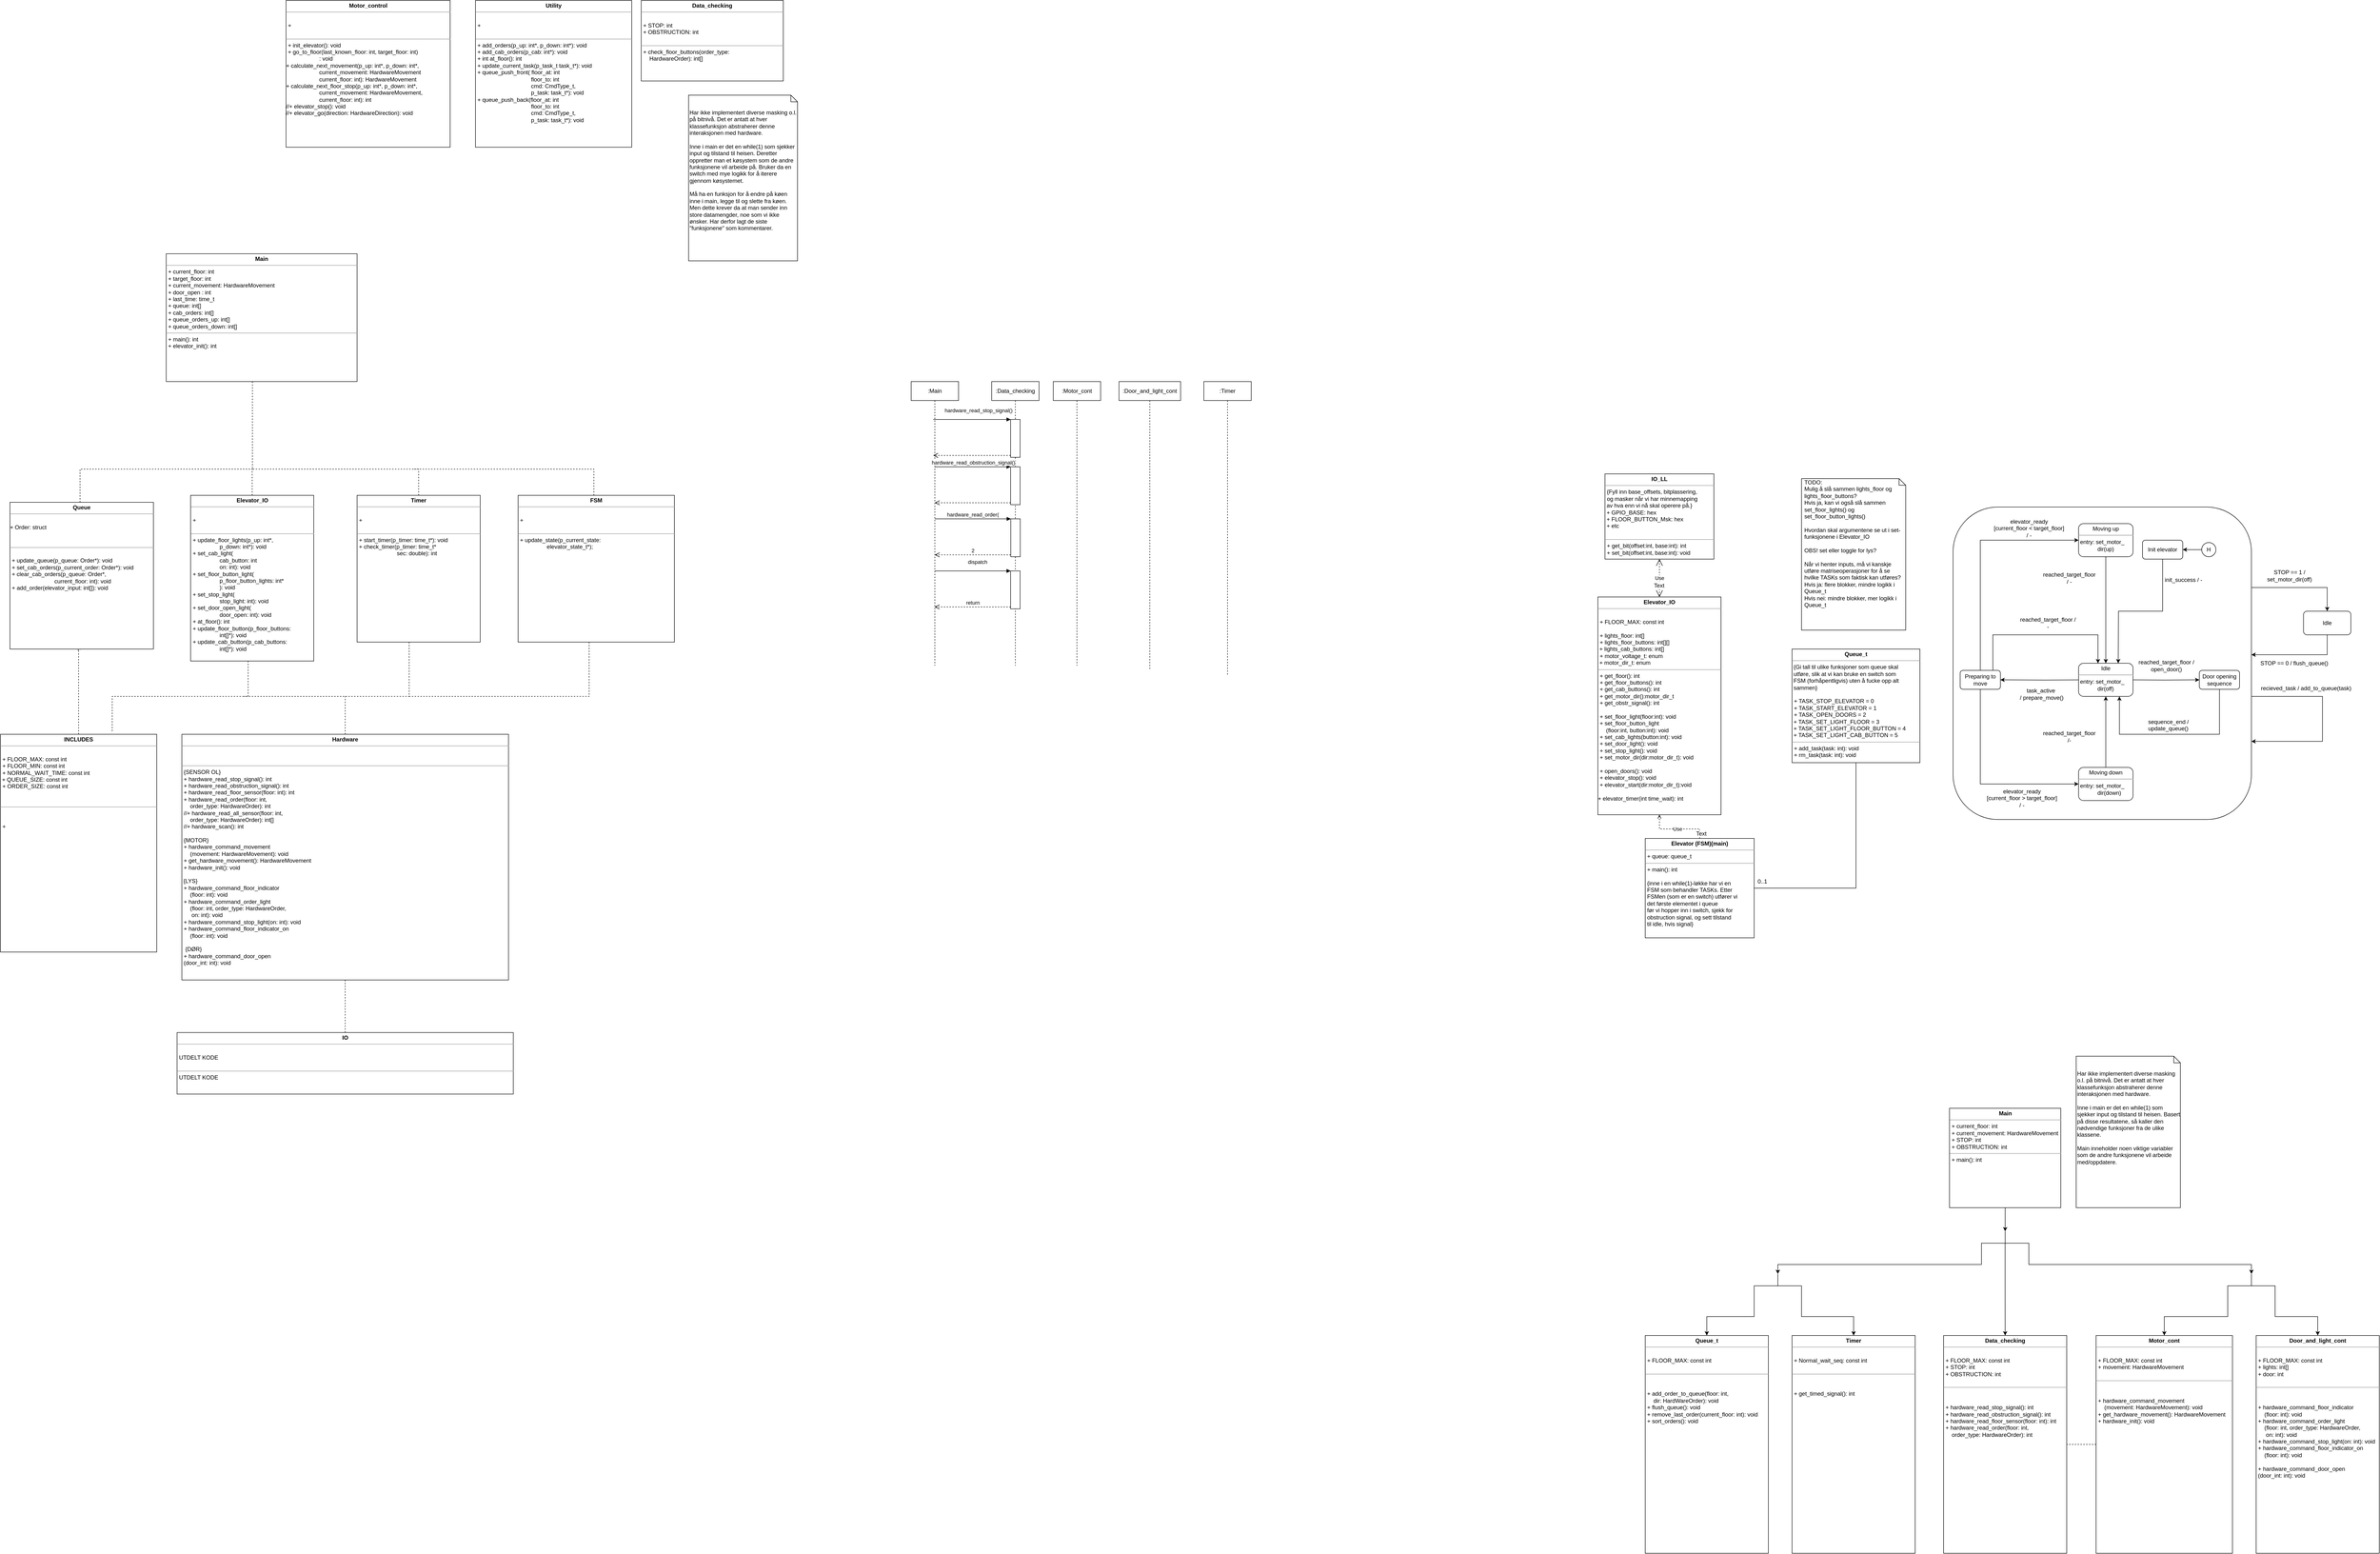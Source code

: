 <mxfile version="12.6.6" type="github">
  <diagram id="z0SczGEVN_gM085jFo6B" name="Page-1">
    <mxGraphModel dx="1594" dy="1968" grid="1" gridSize="10" guides="1" tooltips="1" connect="1" arrows="1" fold="1" page="1" pageScale="1" pageWidth="850" pageHeight="1100" math="0" shadow="0">
      <root>
        <mxCell id="0"/>
        <mxCell id="1" parent="0"/>
        <mxCell id="_k9RGH359NyKs4tSmQxl-1" style="edgeStyle=orthogonalEdgeStyle;rounded=0;orthogonalLoop=1;jettySize=auto;html=1;entryX=1;entryY=0.75;entryDx=0;entryDy=0;" parent="1" target="_k9RGH359NyKs4tSmQxl-2" edge="1">
          <mxGeometry relative="1" as="geometry">
            <mxPoint x="4770" y="799" as="sourcePoint"/>
            <mxPoint x="4920" y="865" as="targetPoint"/>
            <Array as="points">
              <mxPoint x="4770" y="840"/>
              <mxPoint x="4920" y="840"/>
              <mxPoint x="4920" y="935"/>
            </Array>
          </mxGeometry>
        </mxCell>
        <mxCell id="_k9RGH359NyKs4tSmQxl-2" value="" style="rounded=1;whiteSpace=wrap;html=1;shadow=0;glass=0;comic=0;" parent="1" vertex="1">
          <mxGeometry x="4140" y="440" width="630" height="660" as="geometry"/>
        </mxCell>
        <mxCell id="_k9RGH359NyKs4tSmQxl-3" value="&lt;p style=&quot;margin: 0px ; margin-top: 4px ; text-align: center&quot;&gt;&lt;b&gt;Elevator_IO&lt;/b&gt;&lt;/p&gt;&lt;hr size=&quot;1&quot;&gt;&lt;br&gt;&lt;p style=&quot;margin: 0px ; margin-left: 4px&quot;&gt;+ FLOOR_MAX: const int&lt;/p&gt;&lt;p style=&quot;margin: 0px ; margin-left: 4px&quot;&gt;&lt;br&gt;&lt;/p&gt;&lt;p style=&quot;margin: 0px ; margin-left: 4px&quot;&gt;+ lights_floor: int[]&lt;/p&gt;&lt;p style=&quot;margin: 0px ; margin-left: 4px&quot;&gt;+ lights_floor_buttons: int[][]&lt;/p&gt;&amp;nbsp;+ lights_cab_buttons: int[]&lt;br&gt;&lt;p style=&quot;margin: 0px ; margin-left: 4px&quot;&gt;+ motor_voltage_t: enum&lt;/p&gt;&amp;nbsp;+ motor_dir_t: enum&lt;hr size=&quot;1&quot;&gt;&lt;p style=&quot;margin: 0px ; margin-left: 4px&quot;&gt;+ get_floor(): int&lt;/p&gt;&lt;p style=&quot;margin: 0px ; margin-left: 4px&quot;&gt;+ get_floor_buttons(): int&lt;/p&gt;&lt;p style=&quot;margin: 0px ; margin-left: 4px&quot;&gt;+ get_cab_buttons(): int&lt;br&gt;&lt;/p&gt;&lt;p style=&quot;margin: 0px ; margin-left: 4px&quot;&gt;+ get_motor_dir():motor_dir_t&lt;/p&gt;&lt;p style=&quot;margin: 0px ; margin-left: 4px&quot;&gt;+ get_obstr_signal(): int&lt;/p&gt;&lt;p style=&quot;margin: 0px ; margin-left: 4px&quot;&gt;&lt;br&gt;&lt;/p&gt;&lt;p style=&quot;margin: 0px ; margin-left: 4px&quot;&gt;+ set_floor_light(floor:int): void&lt;/p&gt;&lt;p style=&quot;margin: 0px ; margin-left: 4px&quot;&gt;+ set_floor_button_light&lt;/p&gt;&lt;p style=&quot;margin: 0px ; margin-left: 4px&quot;&gt;&amp;nbsp;&amp;nbsp;&amp;nbsp; (floor:int, button:int): void&lt;/p&gt;&lt;p style=&quot;margin: 0px ; margin-left: 4px&quot;&gt;+ set_cab_lights(button:int): void&lt;/p&gt;&lt;p style=&quot;margin: 0px ; margin-left: 4px&quot;&gt;+ set_door_light(): void&lt;/p&gt;&lt;p style=&quot;margin: 0px ; margin-left: 4px&quot;&gt;+ set_stop_light(): void&lt;/p&gt;&lt;p style=&quot;margin: 0px ; margin-left: 4px&quot;&gt;+ set_motor_dir(dir:motor_dir_t): void&lt;br&gt;&lt;/p&gt;&lt;p style=&quot;margin: 0px ; margin-left: 4px&quot;&gt;&lt;br&gt;&lt;/p&gt;&lt;p style=&quot;margin: 0px ; margin-left: 4px&quot;&gt;+ open_doors(): void&lt;/p&gt;&lt;p style=&quot;margin: 0px ; margin-left: 4px&quot;&gt;+ elevator_stop(): void&lt;/p&gt;&lt;p style=&quot;margin: 0px ; margin-left: 4px&quot;&gt;+ elevator_start(dir:motor_dir_t):void&lt;/p&gt;&lt;p style=&quot;margin: 0px ; margin-left: 4px&quot;&gt;&lt;br&gt;&lt;/p&gt;+ elevator_timer(int time_wait): int " style="verticalAlign=top;align=left;overflow=fill;fontSize=12;fontFamily=Helvetica;html=1;rounded=0;shadow=0;comic=0;labelBackgroundColor=none;strokeWidth=1" parent="1" vertex="1">
          <mxGeometry x="3390" y="630" width="260" height="460" as="geometry"/>
        </mxCell>
        <mxCell id="_k9RGH359NyKs4tSmQxl-4" value="&lt;p style=&quot;margin: 0px ; margin-top: 4px ; text-align: center&quot;&gt;&lt;b&gt;IO_LL&lt;br&gt;&lt;/b&gt;&lt;/p&gt;&lt;hr size=&quot;1&quot;&gt;&lt;p style=&quot;margin: 0px ; margin-left: 4px&quot;&gt;{Fyll inn base_offsets, bitplassering,&lt;/p&gt;&lt;p style=&quot;margin: 0px ; margin-left: 4px&quot;&gt;og masker når vi har minnemapping&lt;/p&gt;&lt;div&gt;&amp;nbsp;av hva enn vi nå skal operere på.}&lt;/div&gt;&lt;div&gt;&amp;nbsp;+ GPIO_BASE: hex&lt;br&gt;&lt;/div&gt;&lt;div&gt;&amp;nbsp;+ FLOOR_BUTTON_Msk: hex&lt;br&gt;&lt;/div&gt;&lt;div&gt;&amp;nbsp;+ etc &lt;br&gt;&lt;/div&gt;&lt;div&gt;&lt;br&gt;&lt;/div&gt;&lt;hr size=&quot;1&quot;&gt;&lt;p style=&quot;margin: 0px ; margin-left: 4px&quot;&gt;+ get_bit(offset:int, base:int): int&lt;/p&gt;&lt;p style=&quot;margin: 0px ; margin-left: 4px&quot;&gt;+ set_bit(offset:int, base:int): void&lt;/p&gt;&lt;p style=&quot;margin: 0px ; margin-left: 4px&quot;&gt;&lt;br&gt;&lt;/p&gt;" style="verticalAlign=top;align=left;overflow=fill;fontSize=12;fontFamily=Helvetica;html=1;rounded=0;shadow=0;comic=0;labelBackgroundColor=none;strokeWidth=1" parent="1" vertex="1">
          <mxGeometry x="3405" y="370" width="230" height="180" as="geometry"/>
        </mxCell>
        <mxCell id="_k9RGH359NyKs4tSmQxl-5" value="&lt;p style=&quot;margin: 0px ; margin-top: 4px ; text-align: center&quot;&gt;&lt;b&gt;Elevator (FSM)(main)&lt;br&gt;&lt;/b&gt;&lt;/p&gt;&lt;hr size=&quot;1&quot;&gt;&lt;p style=&quot;margin: 0px ; margin-left: 4px&quot;&gt;+ queue: queue_t&lt;br&gt;&lt;/p&gt;&lt;hr size=&quot;1&quot;&gt;&lt;p style=&quot;margin: 0px ; margin-left: 4px&quot;&gt;+ main(): int&lt;/p&gt;&lt;p style=&quot;margin: 0px ; margin-left: 4px&quot;&gt;&lt;br&gt;&lt;/p&gt;&lt;p style=&quot;margin: 0px ; margin-left: 4px&quot;&gt;{inne i en while(1)-løkke har vi en&lt;/p&gt;&lt;p style=&quot;margin: 0px ; margin-left: 4px&quot;&gt;FSM som behandler TASKs. Etter&lt;/p&gt;&lt;p style=&quot;margin: 0px ; margin-left: 4px&quot;&gt;FSMen (som er en switch) utfører vi&lt;/p&gt;&lt;p style=&quot;margin: 0px ; margin-left: 4px&quot;&gt;det første elementet i queue&lt;/p&gt;&lt;p style=&quot;margin: 0px ; margin-left: 4px&quot;&gt;før vi hopper inn i switch, sjekk for&lt;/p&gt;&lt;p style=&quot;margin: 0px ; margin-left: 4px&quot;&gt;obstruction signal, og sett tilstand&lt;/p&gt;&lt;p style=&quot;margin: 0px ; margin-left: 4px&quot;&gt;til idle, hvis signal}&lt;br&gt;&lt;/p&gt;&lt;p style=&quot;margin: 0px ; margin-left: 4px&quot;&gt;&lt;br&gt;&lt;/p&gt;&lt;p style=&quot;margin: 0px ; margin-left: 4px&quot;&gt;&lt;br&gt;&lt;/p&gt;" style="verticalAlign=top;align=left;overflow=fill;fontSize=12;fontFamily=Helvetica;html=1;rounded=0;shadow=0;comic=0;labelBackgroundColor=none;strokeWidth=1" parent="1" vertex="1">
          <mxGeometry x="3490" y="1140" width="230" height="210" as="geometry"/>
        </mxCell>
        <mxCell id="_k9RGH359NyKs4tSmQxl-6" value="&lt;p style=&quot;margin: 0px ; margin-top: 4px ; text-align: center&quot;&gt;&lt;b&gt;Queue_t&lt;br&gt;&lt;/b&gt;&lt;/p&gt;&lt;hr size=&quot;1&quot;&gt;&lt;div&gt;&amp;nbsp;{Gi tall til ulike funksjoner som queue skal&lt;/div&gt;&lt;div&gt;&amp;nbsp;utføre, slik at vi kan bruke en switch som&lt;/div&gt;&lt;div&gt;&amp;nbsp;FSM (forhåpentligvis) uten å fucke opp alt&lt;/div&gt;&lt;div&gt;&amp;nbsp;sammen}&lt;/div&gt;&lt;p style=&quot;margin: 0px ; margin-left: 4px&quot;&gt;&lt;br&gt;&lt;/p&gt;&lt;p style=&quot;margin: 0px ; margin-left: 4px&quot;&gt;+ TASK_STOP_ELEVATOR = 0&lt;br&gt;&lt;/p&gt;&lt;p style=&quot;margin: 0px ; margin-left: 4px&quot;&gt;+ TASK_START_ELEVATOR = 1&lt;br&gt;&lt;/p&gt;&lt;p style=&quot;margin: 0px ; margin-left: 4px&quot;&gt;+ TASK_OPEN_DOORS = 2&lt;br&gt;&lt;/p&gt;&lt;div&gt;&amp;nbsp;+ TASK_SET_LIGHT_FLOOR = 3&lt;br&gt;&lt;/div&gt;&lt;div&gt;&amp;nbsp;+ TASK_SET_LIGHT_FLOOR_BUTTON = 4&lt;br&gt;&lt;/div&gt;&lt;div&gt;&amp;nbsp;+ TASK_SET_LIGHT_CAB_BUTTON = 5&lt;br&gt;&lt;/div&gt;&lt;hr size=&quot;1&quot;&gt;&lt;p style=&quot;margin: 0px ; margin-left: 4px&quot;&gt;+ add_task(task: int): void&lt;/p&gt;&lt;p style=&quot;margin: 0px ; margin-left: 4px&quot;&gt;+ rm_task(task: int): void&lt;/p&gt;&lt;p style=&quot;margin: 0px ; margin-left: 4px&quot;&gt;&lt;br&gt;&lt;/p&gt;" style="verticalAlign=top;align=left;overflow=fill;fontSize=12;fontFamily=Helvetica;html=1;rounded=0;shadow=0;comic=0;labelBackgroundColor=none;strokeWidth=1" parent="1" vertex="1">
          <mxGeometry x="3800" y="740" width="270" height="240" as="geometry"/>
        </mxCell>
        <mxCell id="_k9RGH359NyKs4tSmQxl-7" value="Use" style="endArrow=open;endSize=12;dashed=1;html=1;exitX=0.5;exitY=1;exitDx=0;exitDy=0;entryX=0.5;entryY=0;entryDx=0;entryDy=0;rounded=0;startArrow=open;startFill=0;" parent="1" source="_k9RGH359NyKs4tSmQxl-3" target="_k9RGH359NyKs4tSmQxl-5" edge="1">
          <mxGeometry width="160" relative="1" as="geometry">
            <mxPoint x="3390" y="1370" as="sourcePoint"/>
            <mxPoint x="3550" y="1370" as="targetPoint"/>
            <Array as="points">
              <mxPoint x="3520" y="1090"/>
              <mxPoint x="3520" y="1120"/>
              <mxPoint x="3605" y="1120"/>
            </Array>
          </mxGeometry>
        </mxCell>
        <mxCell id="_k9RGH359NyKs4tSmQxl-8" value="Text" style="text;html=1;align=center;verticalAlign=middle;resizable=0;points=[];labelBackgroundColor=#ffffff;" parent="_k9RGH359NyKs4tSmQxl-7" vertex="1" connectable="0">
          <mxGeometry x="0.852" y="3" relative="1" as="geometry">
            <mxPoint as="offset"/>
          </mxGeometry>
        </mxCell>
        <mxCell id="_k9RGH359NyKs4tSmQxl-9" value="" style="endArrow=none;endSize=12;html=1;exitX=0.5;exitY=1;exitDx=0;exitDy=0;entryX=1;entryY=0.5;entryDx=0;entryDy=0;rounded=0;endFill=0;" parent="1" source="_k9RGH359NyKs4tSmQxl-6" target="_k9RGH359NyKs4tSmQxl-5" edge="1">
          <mxGeometry x="0.5" width="160" relative="1" as="geometry">
            <mxPoint x="3390" y="1370" as="sourcePoint"/>
            <mxPoint x="3550" y="1370" as="targetPoint"/>
            <Array as="points">
              <mxPoint x="3935" y="1245"/>
            </Array>
            <mxPoint as="offset"/>
          </mxGeometry>
        </mxCell>
        <mxCell id="_k9RGH359NyKs4tSmQxl-10" value="Use" style="endArrow=open;endSize=12;dashed=1;html=1;strokeWidth=1;entryX=0.5;entryY=1;entryDx=0;entryDy=0;exitX=0.5;exitY=0;exitDx=0;exitDy=0;startArrow=open;startSize=12;startFill=0;rounded=0;" parent="1" source="_k9RGH359NyKs4tSmQxl-3" target="_k9RGH359NyKs4tSmQxl-4" edge="1">
          <mxGeometry width="160" relative="1" as="geometry">
            <mxPoint x="3390" y="1370" as="sourcePoint"/>
            <mxPoint x="3550" y="1370" as="targetPoint"/>
          </mxGeometry>
        </mxCell>
        <mxCell id="_k9RGH359NyKs4tSmQxl-11" value="Text" style="text;html=1;align=center;verticalAlign=middle;resizable=0;points=[];labelBackgroundColor=#ffffff;" parent="_k9RGH359NyKs4tSmQxl-10" vertex="1" connectable="0">
          <mxGeometry x="-0.4" y="1" relative="1" as="geometry">
            <mxPoint as="offset"/>
          </mxGeometry>
        </mxCell>
        <mxCell id="_k9RGH359NyKs4tSmQxl-12" value="&lt;p style=&quot;margin: 0px ; margin-left: 4px&quot;&gt;TODO:&lt;/p&gt;&lt;p style=&quot;margin: 0px ; margin-left: 4px&quot;&gt;Mulig å slå sammen lights_floor og lights_floor_buttons?&lt;/p&gt;&lt;p style=&quot;margin: 0px ; margin-left: 4px&quot;&gt;Hvis ja, kan vi også slå sammen set_floor_lights() og set_floor_button_lights()&lt;/p&gt;&lt;p style=&quot;margin: 0px ; margin-left: 4px&quot;&gt;&lt;br&gt;&lt;/p&gt;&lt;p style=&quot;margin: 0px ; margin-left: 4px&quot;&gt;Hvordan skal argumentene se ut i set-funksjonene i Elevator_IO&lt;/p&gt;&lt;p style=&quot;margin: 0px ; margin-left: 4px&quot;&gt;&lt;br&gt;&lt;/p&gt;&lt;p style=&quot;margin: 0px ; margin-left: 4px&quot;&gt;OBS! set eller toggle for lys?&lt;/p&gt;&lt;p style=&quot;margin: 0px ; margin-left: 4px&quot;&gt;&lt;br&gt;&lt;/p&gt;&lt;p style=&quot;margin: 0px ; margin-left: 4px&quot;&gt;Når vi henter inputs, må vi kanskje&lt;/p&gt;&lt;p style=&quot;margin: 0px ; margin-left: 4px&quot;&gt;utføre matriseoperasjoner for å se&lt;/p&gt;&lt;p style=&quot;margin: 0px ; margin-left: 4px&quot;&gt;hvilke TASKs som faktisk kan utføres?&lt;br&gt;&lt;/p&gt;&lt;p style=&quot;margin: 0px ; margin-left: 4px&quot;&gt;Hvis ja: flere blokker, mindre logikk i Queue_t&lt;/p&gt;&lt;p style=&quot;margin: 0px ; margin-left: 4px&quot;&gt;Hvis nei: mindre blokker, mer logikk i Queue_t&lt;br&gt;&lt;/p&gt;" style="shape=note;whiteSpace=wrap;html=1;size=14;verticalAlign=top;align=left;spacingTop=-6;" parent="1" vertex="1">
          <mxGeometry x="3820" y="380" width="220" height="320" as="geometry"/>
        </mxCell>
        <mxCell id="_k9RGH359NyKs4tSmQxl-13" value="0..1" style="text;html=1;align=center;verticalAlign=middle;resizable=0;points=[];autosize=1;" parent="1" vertex="1">
          <mxGeometry x="3717" y="1221" width="40" height="20" as="geometry"/>
        </mxCell>
        <mxCell id="_k9RGH359NyKs4tSmQxl-14" style="edgeStyle=orthogonalEdgeStyle;curved=1;orthogonalLoop=1;jettySize=auto;html=1;entryX=0;entryY=0.5;entryDx=0;entryDy=0;startArrow=none;startFill=0;endArrow=classic;endFill=1;exitX=0;exitY=0.5;exitDx=0;exitDy=0;" parent="1" edge="1">
          <mxGeometry relative="1" as="geometry">
            <Array as="points">
              <mxPoint x="4170" y="1045"/>
              <mxPoint x="4170" y="545"/>
            </Array>
            <mxPoint x="4220" y="1045" as="sourcePoint"/>
          </mxGeometry>
        </mxCell>
        <mxCell id="_k9RGH359NyKs4tSmQxl-15" style="edgeStyle=orthogonalEdgeStyle;curved=1;orthogonalLoop=1;jettySize=auto;html=1;exitX=1;exitY=1;exitDx=0;exitDy=0;entryX=1;entryY=0.5;entryDx=0;entryDy=0;startArrow=none;startFill=0;endArrow=classic;endFill=1;" parent="1" edge="1">
          <mxGeometry relative="1" as="geometry">
            <Array as="points">
              <mxPoint x="4569" y="1105"/>
              <mxPoint x="4970" y="1105"/>
              <mxPoint x="4970" y="545"/>
            </Array>
            <mxPoint x="4600" y="545" as="targetPoint"/>
          </mxGeometry>
        </mxCell>
        <mxCell id="_k9RGH359NyKs4tSmQxl-16" style="edgeStyle=orthogonalEdgeStyle;rounded=0;orthogonalLoop=1;jettySize=auto;html=1;entryX=0.5;entryY=0;entryDx=0;entryDy=0;exitX=1;exitY=0.267;exitDx=0;exitDy=0;exitPerimeter=0;" parent="1" source="_k9RGH359NyKs4tSmQxl-2" target="_k9RGH359NyKs4tSmQxl-18" edge="1">
          <mxGeometry relative="1" as="geometry">
            <mxPoint x="4810" y="610" as="sourcePoint"/>
            <Array as="points">
              <mxPoint x="4770" y="610"/>
              <mxPoint x="4930" y="610"/>
            </Array>
          </mxGeometry>
        </mxCell>
        <mxCell id="_k9RGH359NyKs4tSmQxl-17" style="edgeStyle=orthogonalEdgeStyle;rounded=0;orthogonalLoop=1;jettySize=auto;html=1;exitX=0.5;exitY=1;exitDx=0;exitDy=0;" parent="1" source="_k9RGH359NyKs4tSmQxl-18" target="_k9RGH359NyKs4tSmQxl-2" edge="1">
          <mxGeometry relative="1" as="geometry">
            <mxPoint x="4910" y="752" as="targetPoint"/>
            <Array as="points">
              <mxPoint x="4930" y="752"/>
            </Array>
          </mxGeometry>
        </mxCell>
        <mxCell id="_k9RGH359NyKs4tSmQxl-18" value="&lt;div&gt;Idle&lt;br&gt;&lt;/div&gt;" style="rounded=1;whiteSpace=wrap;html=1;" parent="1" vertex="1">
          <mxGeometry x="4880" y="660" width="100" height="50" as="geometry"/>
        </mxCell>
        <mxCell id="_k9RGH359NyKs4tSmQxl-19" value="&lt;div&gt;STOP == 1 /&lt;/div&gt;&lt;div&gt;set_motor_dir(off)&lt;/div&gt;" style="text;html=1;align=center;verticalAlign=middle;resizable=0;points=[];autosize=1;" parent="1" vertex="1">
          <mxGeometry x="4790" y="570" width="120" height="30" as="geometry"/>
        </mxCell>
        <mxCell id="_k9RGH359NyKs4tSmQxl-20" value="STOP == 0 / flush_queue()" style="text;html=1;align=center;verticalAlign=middle;resizable=0;points=[];autosize=1;" parent="1" vertex="1">
          <mxGeometry x="4780" y="760" width="160" height="20" as="geometry"/>
        </mxCell>
        <mxCell id="_k9RGH359NyKs4tSmQxl-21" style="edgeStyle=orthogonalEdgeStyle;rounded=0;orthogonalLoop=1;jettySize=auto;html=1;exitX=0;exitY=0.5;exitDx=0;exitDy=0;entryX=1;entryY=0.5;entryDx=0;entryDy=0;" parent="1" source="_k9RGH359NyKs4tSmQxl-22" target="_k9RGH359NyKs4tSmQxl-32" edge="1">
          <mxGeometry relative="1" as="geometry"/>
        </mxCell>
        <mxCell id="_k9RGH359NyKs4tSmQxl-22" value="H" style="ellipse;whiteSpace=wrap;html=1;aspect=fixed;" parent="1" vertex="1">
          <mxGeometry x="4665" y="515" width="30" height="30" as="geometry"/>
        </mxCell>
        <mxCell id="_k9RGH359NyKs4tSmQxl-23" value="" style="edgeStyle=orthogonalEdgeStyle;rounded=0;orthogonalLoop=1;jettySize=auto;html=1;" parent="1" target="_k9RGH359NyKs4tSmQxl-30" edge="1">
          <mxGeometry relative="1" as="geometry">
            <mxPoint x="4510" y="805" as="sourcePoint"/>
          </mxGeometry>
        </mxCell>
        <mxCell id="_k9RGH359NyKs4tSmQxl-24" value="" style="edgeStyle=orthogonalEdgeStyle;rounded=0;orthogonalLoop=1;jettySize=auto;html=1;" parent="1" target="_k9RGH359NyKs4tSmQxl-28" edge="1">
          <mxGeometry relative="1" as="geometry">
            <mxPoint x="4425" y="805" as="sourcePoint"/>
          </mxGeometry>
        </mxCell>
        <mxCell id="_k9RGH359NyKs4tSmQxl-25" style="edgeStyle=orthogonalEdgeStyle;rounded=0;orthogonalLoop=1;jettySize=auto;html=1;exitX=0.75;exitY=0;exitDx=0;exitDy=0;entryX=0.25;entryY=0;entryDx=0;entryDy=0;" parent="1" source="_k9RGH359NyKs4tSmQxl-28" edge="1">
          <mxGeometry relative="1" as="geometry">
            <Array as="points">
              <mxPoint x="4224" y="710"/>
              <mxPoint x="4446" y="710"/>
            </Array>
            <mxPoint x="4446" y="770" as="targetPoint"/>
          </mxGeometry>
        </mxCell>
        <mxCell id="_k9RGH359NyKs4tSmQxl-26" style="edgeStyle=orthogonalEdgeStyle;rounded=0;orthogonalLoop=1;jettySize=auto;html=1;exitX=0.5;exitY=1;exitDx=0;exitDy=0;entryX=0;entryY=0.5;entryDx=0;entryDy=0;" parent="1" source="_k9RGH359NyKs4tSmQxl-28" target="_k9RGH359NyKs4tSmQxl-44" edge="1">
          <mxGeometry relative="1" as="geometry"/>
        </mxCell>
        <mxCell id="_k9RGH359NyKs4tSmQxl-27" style="edgeStyle=orthogonalEdgeStyle;rounded=0;orthogonalLoop=1;jettySize=auto;html=1;exitX=0.5;exitY=0;exitDx=0;exitDy=0;entryX=0;entryY=0.5;entryDx=0;entryDy=0;" parent="1" source="_k9RGH359NyKs4tSmQxl-28" target="_k9RGH359NyKs4tSmQxl-42" edge="1">
          <mxGeometry relative="1" as="geometry"/>
        </mxCell>
        <mxCell id="_k9RGH359NyKs4tSmQxl-28" value="Preparing to move" style="rounded=1;whiteSpace=wrap;html=1;shadow=0;glass=0;comic=0;" parent="1" vertex="1">
          <mxGeometry x="4155" y="785" width="85" height="40" as="geometry"/>
        </mxCell>
        <mxCell id="_k9RGH359NyKs4tSmQxl-29" style="edgeStyle=orthogonalEdgeStyle;rounded=0;orthogonalLoop=1;jettySize=auto;html=1;exitX=0.5;exitY=1;exitDx=0;exitDy=0;entryX=0.75;entryY=1;entryDx=0;entryDy=0;" parent="1" source="_k9RGH359NyKs4tSmQxl-30" target="_k9RGH359NyKs4tSmQxl-40" edge="1">
          <mxGeometry relative="1" as="geometry">
            <mxPoint x="4702.5" y="930" as="targetPoint"/>
            <Array as="points">
              <mxPoint x="4703" y="920"/>
              <mxPoint x="4491" y="920"/>
            </Array>
          </mxGeometry>
        </mxCell>
        <mxCell id="_k9RGH359NyKs4tSmQxl-30" value="Door opening sequence" style="rounded=1;whiteSpace=wrap;html=1;shadow=0;glass=0;comic=0;" parent="1" vertex="1">
          <mxGeometry x="4660" y="785" width="85" height="40" as="geometry"/>
        </mxCell>
        <mxCell id="_k9RGH359NyKs4tSmQxl-31" style="edgeStyle=orthogonalEdgeStyle;rounded=0;orthogonalLoop=1;jettySize=auto;html=1;exitX=0.5;exitY=1;exitDx=0;exitDy=0;entryX=0.75;entryY=0;entryDx=0;entryDy=0;" parent="1" source="_k9RGH359NyKs4tSmQxl-32" edge="1">
          <mxGeometry relative="1" as="geometry">
            <mxPoint x="4488.75" y="770" as="targetPoint"/>
          </mxGeometry>
        </mxCell>
        <mxCell id="_k9RGH359NyKs4tSmQxl-32" value="Init elevator" style="rounded=1;whiteSpace=wrap;html=1;shadow=0;glass=0;comic=0;" parent="1" vertex="1">
          <mxGeometry x="4540" y="510" width="85" height="40" as="geometry"/>
        </mxCell>
        <mxCell id="_k9RGH359NyKs4tSmQxl-33" value="&lt;div&gt;reached_target_floor&lt;/div&gt;&lt;div&gt;/-&lt;br&gt;&lt;/div&gt;" style="text;html=1;align=center;verticalAlign=middle;resizable=0;points=[];autosize=1;" parent="1" vertex="1">
          <mxGeometry x="4315" y="910" width="140" height="30" as="geometry"/>
        </mxCell>
        <mxCell id="_k9RGH359NyKs4tSmQxl-34" value="&lt;div&gt;reached_target_floor / &lt;br&gt;&lt;/div&gt;&lt;div&gt;open_door()&lt;br&gt;&lt;/div&gt;" style="text;html=1;align=center;verticalAlign=middle;resizable=0;points=[];autosize=1;" parent="1" vertex="1">
          <mxGeometry x="4515" y="760" width="150" height="30" as="geometry"/>
        </mxCell>
        <mxCell id="_k9RGH359NyKs4tSmQxl-35" value="&lt;div&gt;task_active&lt;br&gt;&lt;/div&gt;&amp;nbsp;/ prepare_move()" style="text;html=1;align=center;verticalAlign=middle;resizable=0;points=[];autosize=1;" parent="1" vertex="1">
          <mxGeometry x="4265" y="820" width="120" height="30" as="geometry"/>
        </mxCell>
        <mxCell id="_k9RGH359NyKs4tSmQxl-36" value="&lt;div&gt;reached_target_floor &lt;br&gt;&lt;/div&gt;&lt;div&gt;/ -&lt;br&gt;&lt;/div&gt;" style="text;html=1;align=center;verticalAlign=middle;resizable=0;points=[];autosize=1;" parent="1" vertex="1">
          <mxGeometry x="4315" y="575" width="140" height="30" as="geometry"/>
        </mxCell>
        <mxCell id="_k9RGH359NyKs4tSmQxl-37" value="&lt;div&gt;elevator_ready&lt;/div&gt;&lt;div&gt;[current_floor &amp;lt; target_floor]&lt;/div&gt;&lt;div&gt;/ -&lt;/div&gt;" style="text;html=1;align=center;verticalAlign=middle;resizable=0;points=[];autosize=1;" parent="1" vertex="1">
          <mxGeometry x="4205" y="460" width="190" height="50" as="geometry"/>
        </mxCell>
        <mxCell id="_k9RGH359NyKs4tSmQxl-38" value="&lt;div&gt;elevator_ready&lt;/div&gt;&lt;div&gt;[current_floor &amp;gt; target_floor]&lt;/div&gt;&lt;div&gt;/ -&lt;/div&gt;" style="text;html=1;align=center;verticalAlign=middle;resizable=0;points=[];autosize=1;" parent="1" vertex="1">
          <mxGeometry x="4190" y="1030" width="190" height="50" as="geometry"/>
        </mxCell>
        <mxCell id="_k9RGH359NyKs4tSmQxl-39" value="&lt;div&gt;reached_target_floor /&lt;/div&gt;&lt;div&gt;-&lt;br&gt;&lt;/div&gt;" style="text;html=1;align=center;verticalAlign=middle;resizable=0;points=[];autosize=1;" parent="1" vertex="1">
          <mxGeometry x="4265" y="670" width="150" height="30" as="geometry"/>
        </mxCell>
        <mxCell id="_k9RGH359NyKs4tSmQxl-40" value="&lt;p style=&quot;margin: 4px 0px 0px&quot; align=&quot;center&quot;&gt;Idle&lt;br&gt;&lt;/p&gt;&lt;hr&gt;&lt;div&gt;&amp;nbsp;entry: set_motor_&lt;/div&gt;&lt;div&gt;&amp;nbsp;&amp;nbsp;&amp;nbsp;&amp;nbsp;&amp;nbsp;&amp;nbsp;&amp;nbsp;&amp;nbsp;&amp;nbsp;&amp;nbsp;&amp;nbsp; dir(off)&lt;br&gt;&lt;/div&gt;&lt;div&gt;&lt;br&gt;&lt;br&gt;&lt;/div&gt;" style="verticalAlign=top;align=left;overflow=fill;fontSize=12;fontFamily=Helvetica;html=1;shadow=0;glass=0;comic=0;rounded=1;" parent="1" vertex="1">
          <mxGeometry x="4405" y="770" width="115" height="70" as="geometry"/>
        </mxCell>
        <mxCell id="_k9RGH359NyKs4tSmQxl-41" style="edgeStyle=orthogonalEdgeStyle;rounded=0;orthogonalLoop=1;jettySize=auto;html=1;exitX=0.5;exitY=1;exitDx=0;exitDy=0;entryX=0.5;entryY=0;entryDx=0;entryDy=0;" parent="1" source="_k9RGH359NyKs4tSmQxl-42" target="_k9RGH359NyKs4tSmQxl-40" edge="1">
          <mxGeometry relative="1" as="geometry"/>
        </mxCell>
        <mxCell id="_k9RGH359NyKs4tSmQxl-42" value="&lt;p style=&quot;margin: 4px 0px 0px&quot; align=&quot;center&quot;&gt;Moving up&lt;br&gt;&lt;/p&gt;&lt;hr&gt;&lt;div&gt;&amp;nbsp;entry: set_motor_&lt;/div&gt;&lt;div&gt;&amp;nbsp;&amp;nbsp;&amp;nbsp;&amp;nbsp;&amp;nbsp;&amp;nbsp;&amp;nbsp;&amp;nbsp;&amp;nbsp;&amp;nbsp;&amp;nbsp; dir(up)&lt;br&gt;&lt;/div&gt;&lt;div&gt;&lt;br&gt;&lt;br&gt;&lt;/div&gt;" style="verticalAlign=top;align=left;overflow=fill;fontSize=12;fontFamily=Helvetica;html=1;shadow=0;glass=0;comic=0;rounded=1;" parent="1" vertex="1">
          <mxGeometry x="4405" y="475" width="115" height="70" as="geometry"/>
        </mxCell>
        <mxCell id="_k9RGH359NyKs4tSmQxl-43" style="edgeStyle=orthogonalEdgeStyle;rounded=0;orthogonalLoop=1;jettySize=auto;html=1;exitX=0.5;exitY=0;exitDx=0;exitDy=0;entryX=0.5;entryY=1;entryDx=0;entryDy=0;" parent="1" source="_k9RGH359NyKs4tSmQxl-44" target="_k9RGH359NyKs4tSmQxl-40" edge="1">
          <mxGeometry relative="1" as="geometry"/>
        </mxCell>
        <mxCell id="_k9RGH359NyKs4tSmQxl-44" value="&lt;p style=&quot;margin: 4px 0px 0px&quot; align=&quot;center&quot;&gt;Moving down&lt;br&gt;&lt;/p&gt;&lt;hr&gt;&lt;div&gt;&amp;nbsp;entry: set_motor_&lt;/div&gt;&lt;div&gt;&amp;nbsp;&amp;nbsp;&amp;nbsp;&amp;nbsp;&amp;nbsp;&amp;nbsp;&amp;nbsp;&amp;nbsp;&amp;nbsp;&amp;nbsp;&amp;nbsp; dir(down)&lt;br&gt;&lt;/div&gt;&lt;div&gt;&lt;br&gt;&lt;br&gt;&lt;/div&gt;" style="verticalAlign=top;align=left;overflow=fill;fontSize=12;fontFamily=Helvetica;html=1;shadow=0;glass=0;comic=0;rounded=1;" parent="1" vertex="1">
          <mxGeometry x="4405" y="990" width="115" height="70" as="geometry"/>
        </mxCell>
        <mxCell id="_k9RGH359NyKs4tSmQxl-45" value="recieved_task / add_to_queue(task) " style="text;html=1;align=center;verticalAlign=middle;resizable=0;points=[];autosize=1;" parent="1" vertex="1">
          <mxGeometry x="4770" y="813" width="230" height="20" as="geometry"/>
        </mxCell>
        <mxCell id="_k9RGH359NyKs4tSmQxl-46" value="&lt;div&gt;sequence_end /&lt;/div&gt;&lt;div&gt;update_queue()&lt;/div&gt;" style="text;html=1;" parent="1" vertex="1">
          <mxGeometry x="4550" y="880" width="110" height="30" as="geometry"/>
        </mxCell>
        <mxCell id="_k9RGH359NyKs4tSmQxl-47" value="&lt;div&gt;init_success / -&lt;/div&gt;" style="text;html=1;" parent="1" vertex="1">
          <mxGeometry x="4585" y="580" width="100" height="30" as="geometry"/>
        </mxCell>
        <mxCell id="_k9RGH359NyKs4tSmQxl-48" value="&lt;p style=&quot;margin: 0px ; margin-top: 4px ; text-align: center&quot;&gt;&lt;b&gt;Door_and_light_cont&lt;/b&gt;&lt;/p&gt;&lt;hr size=&quot;1&quot;&gt;&lt;br&gt;&lt;p style=&quot;margin: 0px ; margin-left: 4px&quot;&gt;+ FLOOR_MAX: const int&lt;/p&gt;&lt;p style=&quot;margin: 0px ; margin-left: 4px&quot;&gt;+ lights: int[]&lt;/p&gt;&lt;p style=&quot;margin: 0px ; margin-left: 4px&quot;&gt;+ door: int&lt;/p&gt;&lt;p style=&quot;margin: 0px ; margin-left: 4px&quot;&gt;&lt;br&gt;&lt;/p&gt;&lt;p style=&quot;margin: 0px ; margin-left: 4px&quot;&gt;&lt;/p&gt;&lt;hr size=&quot;1&quot;&gt;&lt;p style=&quot;margin: 0px ; margin-left: 4px&quot;&gt;&lt;br&gt;&lt;/p&gt;&lt;p style=&quot;margin: 0px ; margin-left: 4px&quot;&gt;&lt;br&gt;&lt;/p&gt;&lt;p style=&quot;margin: 0px ; margin-left: 4px&quot;&gt;+ hardware_command_floor_indicator&lt;/p&gt;&lt;p style=&quot;margin: 0px ; margin-left: 4px&quot;&gt;&amp;nbsp; &amp;nbsp; (floor: int): void&lt;/p&gt;&lt;p style=&quot;margin: 0px ; margin-left: 4px&quot;&gt;+ hardware_command_order_light&lt;/p&gt;&lt;p style=&quot;margin: 0px ; margin-left: 4px&quot;&gt;&amp;nbsp; &amp;nbsp; (floor: int, order_type: HardwareOrder,&amp;nbsp;&lt;/p&gt;&lt;p style=&quot;margin: 0px ; margin-left: 4px&quot;&gt;&amp;nbsp; &amp;nbsp; &amp;nbsp;on: int): void&lt;/p&gt;&lt;p style=&quot;margin: 0px ; margin-left: 4px&quot;&gt;+ hardware_command_stop_light(on: int): void&lt;/p&gt;&lt;p style=&quot;margin: 0px ; margin-left: 4px&quot;&gt;+ hardware_command_floor_indicator_on&lt;/p&gt;&lt;p style=&quot;margin: 0px ; margin-left: 4px&quot;&gt;&amp;nbsp; &amp;nbsp; (floor: int): void&lt;/p&gt;&lt;p style=&quot;margin: 0px ; margin-left: 4px&quot;&gt;&lt;br&gt;&lt;/p&gt;&lt;p style=&quot;margin: 0px 0px 0px 4px&quot;&gt;+ hardware_command_door_open&lt;/p&gt;&lt;p style=&quot;margin: 0px 0px 0px 4px&quot;&gt;(door_int: int): void&lt;/p&gt;&lt;p style=&quot;margin: 0px 0px 0px 4px&quot;&gt;&lt;br&gt;&lt;/p&gt;" style="verticalAlign=top;align=left;overflow=fill;fontSize=12;fontFamily=Helvetica;html=1;rounded=0;shadow=0;comic=0;labelBackgroundColor=none;strokeWidth=1" parent="1" vertex="1">
          <mxGeometry x="4780" y="2190" width="260" height="460" as="geometry"/>
        </mxCell>
        <mxCell id="loncwSXZiQ9jD0XtR6oU-8" value="" style="edgeStyle=orthogonalEdgeStyle;rounded=0;orthogonalLoop=1;jettySize=auto;html=1;dashed=1;endArrow=none;endFill=0;" parent="1" source="_k9RGH359NyKs4tSmQxl-49" target="_k9RGH359NyKs4tSmQxl-50" edge="1">
          <mxGeometry relative="1" as="geometry"/>
        </mxCell>
        <mxCell id="_k9RGH359NyKs4tSmQxl-49" value="&lt;p style=&quot;margin: 0px ; margin-top: 4px ; text-align: center&quot;&gt;&lt;b&gt;Motor_cont&lt;/b&gt;&lt;/p&gt;&lt;hr size=&quot;1&quot;&gt;&lt;br&gt;&lt;p style=&quot;margin: 0px ; margin-left: 4px&quot;&gt;+ FLOOR_MAX: const int&lt;/p&gt;&lt;p style=&quot;margin: 0px ; margin-left: 4px&quot;&gt;+ movement: HardwareMovement&lt;/p&gt;&lt;p style=&quot;margin: 0px ; margin-left: 4px&quot;&gt;&lt;br&gt;&lt;/p&gt;&lt;p style=&quot;margin: 0px ; margin-left: 4px&quot;&gt;&lt;/p&gt;&lt;hr size=&quot;1&quot;&gt;&lt;p style=&quot;margin: 0px ; margin-left: 4px&quot;&gt;&lt;br&gt;&lt;/p&gt;&lt;p style=&quot;margin: 0px ; margin-left: 4px&quot;&gt;&lt;br&gt;&lt;/p&gt;&lt;p style=&quot;margin: 0px ; margin-left: 4px&quot;&gt;+ hardware_command_movement&lt;/p&gt;&lt;p style=&quot;margin: 0px ; margin-left: 4px&quot;&gt;&amp;nbsp; &amp;nbsp; (movement: HardwareMovement): void&lt;/p&gt;&lt;p style=&quot;margin: 0px ; margin-left: 4px&quot;&gt;+ get_hardware_movement(): HardwareMovement&lt;/p&gt;&lt;p style=&quot;margin: 0px ; margin-left: 4px&quot;&gt;+ hardware_init(): void&lt;/p&gt;" style="verticalAlign=top;align=left;overflow=fill;fontSize=12;fontFamily=Helvetica;html=1;rounded=0;shadow=0;comic=0;labelBackgroundColor=none;strokeWidth=1" parent="1" vertex="1">
          <mxGeometry x="4442" y="2190" width="288" height="460" as="geometry"/>
        </mxCell>
        <mxCell id="_k9RGH359NyKs4tSmQxl-50" value="&lt;p style=&quot;margin: 0px ; margin-top: 4px ; text-align: center&quot;&gt;&lt;b&gt;Data_checking&lt;/b&gt;&lt;/p&gt;&lt;hr size=&quot;1&quot;&gt;&lt;br&gt;&lt;p style=&quot;margin: 0px ; margin-left: 4px&quot;&gt;+ FLOOR_MAX: const int&lt;/p&gt;&lt;p style=&quot;margin: 0px ; margin-left: 4px&quot;&gt;+ STOP: int&lt;/p&gt;&lt;p style=&quot;margin: 0px ; margin-left: 4px&quot;&gt;+ OBSTRUCTION: int&lt;/p&gt;&lt;p style=&quot;margin: 0px ; margin-left: 4px&quot;&gt;&lt;br&gt;&lt;/p&gt;&lt;p style=&quot;margin: 0px ; margin-left: 4px&quot;&gt;&lt;/p&gt;&lt;hr size=&quot;1&quot;&gt;&lt;p style=&quot;margin: 0px ; margin-left: 4px&quot;&gt;&lt;br&gt;&lt;/p&gt;&lt;p style=&quot;margin: 0px ; margin-left: 4px&quot;&gt;&lt;br&gt;&lt;/p&gt;&lt;p style=&quot;margin: 0px ; margin-left: 4px&quot;&gt;+ hardware_read_stop_signal(): int&lt;/p&gt;&lt;p style=&quot;margin: 0px ; margin-left: 4px&quot;&gt;+ hardware_read_obstruction_signal(): int&lt;br&gt;&lt;/p&gt;&lt;p style=&quot;margin: 0px ; margin-left: 4px&quot;&gt;+ hardware_read_floor_sensor(floor: int): int&lt;/p&gt;&lt;p style=&quot;margin: 0px ; margin-left: 4px&quot;&gt;+ hardware_read_order(floor: int,&amp;nbsp;&lt;/p&gt;&lt;p style=&quot;margin: 0px ; margin-left: 4px&quot;&gt;&amp;nbsp; &amp;nbsp; order_type: HardwareOrder): int&lt;/p&gt;" style="verticalAlign=top;align=left;overflow=fill;fontSize=12;fontFamily=Helvetica;html=1;rounded=0;shadow=0;comic=0;labelBackgroundColor=none;strokeWidth=1" parent="1" vertex="1">
          <mxGeometry x="4120" y="2190" width="260" height="460" as="geometry"/>
        </mxCell>
        <mxCell id="_k9RGH359NyKs4tSmQxl-51" value="&lt;p style=&quot;margin: 0px ; margin-top: 4px ; text-align: center&quot;&gt;&lt;b&gt;Timer&lt;/b&gt;&lt;/p&gt;&lt;hr size=&quot;1&quot;&gt;&lt;br&gt;&lt;p style=&quot;margin: 0px ; margin-left: 4px&quot;&gt;+ Normal_wait_seq: const int&lt;/p&gt;&lt;p style=&quot;margin: 0px ; margin-left: 4px&quot;&gt;&lt;br&gt;&lt;/p&gt;&lt;p style=&quot;margin: 0px ; margin-left: 4px&quot;&gt;&lt;/p&gt;&lt;hr size=&quot;1&quot;&gt;&lt;p style=&quot;margin: 0px ; margin-left: 4px&quot;&gt;&lt;br&gt;&lt;/p&gt;&lt;p style=&quot;margin: 0px ; margin-left: 4px&quot;&gt;&lt;br&gt;&lt;/p&gt;&lt;p style=&quot;margin: 0px ; margin-left: 4px&quot;&gt;+ get_timed_signal(): int&amp;nbsp;&lt;/p&gt;&lt;p style=&quot;margin: 0px ; margin-left: 4px&quot;&gt;&lt;br&gt;&lt;/p&gt;&lt;p style=&quot;margin: 0px ; margin-left: 4px&quot;&gt;&lt;br&gt;&lt;/p&gt;" style="verticalAlign=top;align=left;overflow=fill;fontSize=12;fontFamily=Helvetica;html=1;rounded=0;shadow=0;comic=0;labelBackgroundColor=none;strokeWidth=1" parent="1" vertex="1">
          <mxGeometry x="3800" y="2190" width="260" height="460" as="geometry"/>
        </mxCell>
        <mxCell id="_k9RGH359NyKs4tSmQxl-52" value="&lt;p style=&quot;margin: 0px ; margin-top: 4px ; text-align: center&quot;&gt;&lt;b&gt;Queue_t&lt;/b&gt;&lt;/p&gt;&lt;hr size=&quot;1&quot;&gt;&lt;br&gt;&lt;p style=&quot;margin: 0px ; margin-left: 4px&quot;&gt;+ FLOOR_MAX: const int&lt;/p&gt;&lt;p style=&quot;margin: 0px ; margin-left: 4px&quot;&gt;&lt;br&gt;&lt;/p&gt;&lt;p style=&quot;margin: 0px ; margin-left: 4px&quot;&gt;&lt;/p&gt;&lt;hr size=&quot;1&quot;&gt;&lt;p style=&quot;margin: 0px ; margin-left: 4px&quot;&gt;&lt;br&gt;&lt;/p&gt;&lt;p style=&quot;margin: 0px ; margin-left: 4px&quot;&gt;&lt;br&gt;&lt;/p&gt;&lt;p style=&quot;margin: 0px ; margin-left: 4px&quot;&gt;+ add_order_to_queue(floor: int,&amp;nbsp;&lt;/p&gt;&lt;p style=&quot;margin: 0px ; margin-left: 4px&quot;&gt;&amp;nbsp; &amp;nbsp; dir: HardWareOrder): void&lt;/p&gt;&lt;p style=&quot;margin: 0px ; margin-left: 4px&quot;&gt;&lt;span&gt;+ flush_queue(): void&lt;/span&gt;&lt;/p&gt;&lt;p style=&quot;margin: 0px ; margin-left: 4px&quot;&gt;&lt;span&gt;+ remove_last_order(current_floor: int): void&lt;/span&gt;&lt;/p&gt;&lt;p style=&quot;margin: 0px ; margin-left: 4px&quot;&gt;&lt;span&gt;+ sort_orders(): void&lt;/span&gt;&lt;/p&gt;&lt;p style=&quot;margin: 0px ; margin-left: 4px&quot;&gt;&lt;span&gt;&amp;nbsp; &amp;nbsp;&amp;nbsp;&lt;/span&gt;&lt;/p&gt;" style="verticalAlign=top;align=left;overflow=fill;fontSize=12;fontFamily=Helvetica;html=1;rounded=0;shadow=0;comic=0;labelBackgroundColor=none;strokeWidth=1" parent="1" vertex="1">
          <mxGeometry x="3490" y="2190" width="260" height="460" as="geometry"/>
        </mxCell>
        <mxCell id="_k9RGH359NyKs4tSmQxl-53" style="edgeStyle=orthogonalEdgeStyle;rounded=0;orthogonalLoop=1;jettySize=auto;html=1;exitX=0.5;exitY=1;exitDx=0;exitDy=0;entryX=0;entryY=0.5;entryDx=0;entryDy=0;entryPerimeter=0;" parent="1" source="_k9RGH359NyKs4tSmQxl-54" target="_k9RGH359NyKs4tSmQxl-59" edge="1">
          <mxGeometry relative="1" as="geometry"/>
        </mxCell>
        <mxCell id="_k9RGH359NyKs4tSmQxl-54" value="&lt;p style=&quot;margin: 0px ; margin-top: 4px ; text-align: center&quot;&gt;&lt;b&gt;Main&lt;br&gt;&lt;/b&gt;&lt;/p&gt;&lt;hr size=&quot;1&quot;&gt;&lt;p style=&quot;margin: 0px ; margin-left: 4px&quot;&gt;+ current_floor: int&lt;br&gt;&lt;/p&gt;&lt;p style=&quot;margin: 0px ; margin-left: 4px&quot;&gt;+ current_movement: HardwareMovement&lt;/p&gt;&lt;p style=&quot;margin: 0px ; margin-left: 4px&quot;&gt;+ STOP: int&lt;/p&gt;&lt;p style=&quot;margin: 0px ; margin-left: 4px&quot;&gt;+ OBSTRUCTION: int&lt;/p&gt;&lt;hr size=&quot;1&quot;&gt;&lt;p style=&quot;margin: 0px ; margin-left: 4px&quot;&gt;+ main(): int&lt;/p&gt;&lt;p style=&quot;margin: 0px ; margin-left: 4px&quot;&gt;&lt;br&gt;&lt;/p&gt;&lt;p style=&quot;margin: 0px ; margin-left: 4px&quot;&gt;&lt;br&gt;&lt;/p&gt;" style="verticalAlign=top;align=left;overflow=fill;fontSize=12;fontFamily=Helvetica;html=1;rounded=0;shadow=0;comic=0;labelBackgroundColor=none;strokeWidth=1" parent="1" vertex="1">
          <mxGeometry x="4132.5" y="1710" width="235" height="210" as="geometry"/>
        </mxCell>
        <mxCell id="_k9RGH359NyKs4tSmQxl-55" value="&lt;br&gt;&lt;br&gt;Har ikke implementert diverse masking o.l. på bitnivå. Det er antatt at hver klassefunksjon abstraherer denne interaksjonen med hardware.&lt;br&gt;&lt;br&gt;Inne i main er det en while(1) som sjekker input og tilstand til heisen. Basert på disse resultatene, så kaller den nødvendige funksjoner fra de ulike klassene.&lt;br&gt;&lt;br&gt;Main inneholder noen viktige variabler som de andre funksjonene vil arbeide med/oppdatere." style="shape=note;whiteSpace=wrap;html=1;size=14;verticalAlign=top;align=left;spacingTop=-6;" parent="1" vertex="1">
          <mxGeometry x="4400" y="1600" width="220" height="320" as="geometry"/>
        </mxCell>
        <mxCell id="_k9RGH359NyKs4tSmQxl-56" style="edgeStyle=orthogonalEdgeStyle;rounded=0;orthogonalLoop=1;jettySize=auto;html=1;exitX=1;exitY=0;exitDx=0;exitDy=0;exitPerimeter=0;" parent="1" source="_k9RGH359NyKs4tSmQxl-59" target="_k9RGH359NyKs4tSmQxl-62" edge="1">
          <mxGeometry relative="1" as="geometry"/>
        </mxCell>
        <mxCell id="_k9RGH359NyKs4tSmQxl-57" style="edgeStyle=orthogonalEdgeStyle;rounded=0;orthogonalLoop=1;jettySize=auto;html=1;exitX=0.506;exitY=0.501;exitDx=0;exitDy=0;exitPerimeter=0;entryX=0.5;entryY=0;entryDx=0;entryDy=0;" parent="1" source="_k9RGH359NyKs4tSmQxl-59" target="_k9RGH359NyKs4tSmQxl-50" edge="1">
          <mxGeometry relative="1" as="geometry"/>
        </mxCell>
        <mxCell id="_k9RGH359NyKs4tSmQxl-58" style="edgeStyle=orthogonalEdgeStyle;rounded=0;orthogonalLoop=1;jettySize=auto;html=1;exitX=1;exitY=1;exitDx=0;exitDy=0;exitPerimeter=0;" parent="1" source="_k9RGH359NyKs4tSmQxl-59" target="_k9RGH359NyKs4tSmQxl-65" edge="1">
          <mxGeometry relative="1" as="geometry"/>
        </mxCell>
        <mxCell id="_k9RGH359NyKs4tSmQxl-59" value="" style="html=1;shape=mxgraph.flowchart.annotation_2;align=left;labelPosition=right;direction=south;" parent="1" vertex="1">
          <mxGeometry x="4200" y="1970" width="100" height="50" as="geometry"/>
        </mxCell>
        <mxCell id="_k9RGH359NyKs4tSmQxl-60" style="edgeStyle=orthogonalEdgeStyle;rounded=0;orthogonalLoop=1;jettySize=auto;html=1;exitX=1;exitY=0;exitDx=0;exitDy=0;exitPerimeter=0;entryX=0.5;entryY=0;entryDx=0;entryDy=0;" parent="1" source="_k9RGH359NyKs4tSmQxl-62" target="_k9RGH359NyKs4tSmQxl-48" edge="1">
          <mxGeometry relative="1" as="geometry"/>
        </mxCell>
        <mxCell id="_k9RGH359NyKs4tSmQxl-61" style="edgeStyle=orthogonalEdgeStyle;rounded=0;orthogonalLoop=1;jettySize=auto;html=1;exitX=1;exitY=1;exitDx=0;exitDy=0;exitPerimeter=0;entryX=0.5;entryY=0;entryDx=0;entryDy=0;" parent="1" source="_k9RGH359NyKs4tSmQxl-62" target="_k9RGH359NyKs4tSmQxl-49" edge="1">
          <mxGeometry relative="1" as="geometry"/>
        </mxCell>
        <mxCell id="_k9RGH359NyKs4tSmQxl-62" value="" style="html=1;shape=mxgraph.flowchart.annotation_2;align=left;labelPosition=right;direction=south;" parent="1" vertex="1">
          <mxGeometry x="4720" y="2060" width="100" height="50" as="geometry"/>
        </mxCell>
        <mxCell id="_k9RGH359NyKs4tSmQxl-63" style="edgeStyle=orthogonalEdgeStyle;rounded=0;orthogonalLoop=1;jettySize=auto;html=1;exitX=1;exitY=0;exitDx=0;exitDy=0;exitPerimeter=0;entryX=0.5;entryY=0;entryDx=0;entryDy=0;" parent="1" source="_k9RGH359NyKs4tSmQxl-65" target="_k9RGH359NyKs4tSmQxl-51" edge="1">
          <mxGeometry relative="1" as="geometry"/>
        </mxCell>
        <mxCell id="_k9RGH359NyKs4tSmQxl-64" style="edgeStyle=orthogonalEdgeStyle;rounded=0;orthogonalLoop=1;jettySize=auto;html=1;exitX=1;exitY=1;exitDx=0;exitDy=0;exitPerimeter=0;entryX=0.5;entryY=0;entryDx=0;entryDy=0;" parent="1" source="_k9RGH359NyKs4tSmQxl-65" target="_k9RGH359NyKs4tSmQxl-52" edge="1">
          <mxGeometry relative="1" as="geometry"/>
        </mxCell>
        <mxCell id="_k9RGH359NyKs4tSmQxl-65" value="" style="html=1;shape=mxgraph.flowchart.annotation_2;align=left;labelPosition=right;direction=south;" parent="1" vertex="1">
          <mxGeometry x="3720" y="2060" width="100" height="50" as="geometry"/>
        </mxCell>
        <mxCell id="_k9RGH359NyKs4tSmQxl-66" value="&lt;p style=&quot;margin: 0px ; margin-top: 4px ; text-align: center&quot;&gt;&lt;b&gt;Motor_control&lt;/b&gt;&lt;/p&gt;&lt;hr size=&quot;1&quot;&gt;&lt;br&gt;&lt;p style=&quot;margin: 0px ; margin-left: 4px&quot;&gt;+&lt;br&gt;&lt;/p&gt;&lt;p style=&quot;margin: 0px ; margin-left: 4px&quot;&gt;&lt;br&gt;&lt;/p&gt;&lt;p style=&quot;margin: 0px ; margin-left: 4px&quot;&gt;&lt;/p&gt;&lt;hr size=&quot;1&quot;&gt;&lt;p style=&quot;margin: 0px ; margin-left: 4px&quot;&gt;+ init_elevator(): void&lt;/p&gt;&lt;p style=&quot;margin: 0px ; margin-left: 4px&quot;&gt;+ go_to_floor(last_known_floor: int, target_floor: int)&lt;br&gt;&lt;/p&gt;&lt;div&gt;&amp;nbsp;&amp;nbsp;&amp;nbsp;&amp;nbsp;&amp;nbsp;&amp;nbsp;&amp;nbsp;&amp;nbsp;&amp;nbsp;&amp;nbsp;&amp;nbsp;&amp;nbsp;&amp;nbsp;&amp;nbsp;&amp;nbsp;&amp;nbsp;&amp;nbsp;&amp;nbsp;&amp;nbsp;&amp;nbsp; : void&lt;/div&gt;&lt;div&gt;+ calculate_next_movement(p_up: int*, p_down: int*,&lt;/div&gt;&lt;div&gt;&amp;nbsp;&amp;nbsp;&amp;nbsp;&amp;nbsp;&amp;nbsp;&amp;nbsp;&amp;nbsp;&amp;nbsp;&amp;nbsp;&amp;nbsp;&amp;nbsp;&amp;nbsp;&amp;nbsp;&amp;nbsp;&amp;nbsp;&amp;nbsp;&amp;nbsp;&amp;nbsp;&amp;nbsp;&amp;nbsp; current_movement: HardwareMovement&lt;/div&gt;&lt;div&gt;&amp;nbsp;&amp;nbsp;&amp;nbsp;&amp;nbsp;&amp;nbsp;&amp;nbsp;&amp;nbsp;&amp;nbsp;&amp;nbsp;&amp;nbsp;&amp;nbsp;&amp;nbsp;&amp;nbsp;&amp;nbsp;&amp;nbsp;&amp;nbsp;&amp;nbsp;&amp;nbsp;&amp;nbsp;&amp;nbsp; current_floor: int): HardwareMovement&lt;/div&gt;&lt;div&gt;+ calculate_next_floor_stop(p_up: int*, p_down: int*,&lt;/div&gt;&lt;div&gt;&amp;nbsp;&amp;nbsp;&amp;nbsp;&amp;nbsp;&amp;nbsp;&amp;nbsp;&amp;nbsp;&amp;nbsp;&amp;nbsp;&amp;nbsp;&amp;nbsp;&amp;nbsp;&amp;nbsp;&amp;nbsp;&amp;nbsp;&amp;nbsp;&amp;nbsp;&amp;nbsp;&amp;nbsp;&amp;nbsp; current_movement: HardwareMovement,&lt;/div&gt;&lt;div&gt;&amp;nbsp;&amp;nbsp;&amp;nbsp;&amp;nbsp;&amp;nbsp;&amp;nbsp;&amp;nbsp;&amp;nbsp;&amp;nbsp;&amp;nbsp;&amp;nbsp;&amp;nbsp;&amp;nbsp;&amp;nbsp;&amp;nbsp;&amp;nbsp;&amp;nbsp;&amp;nbsp;&amp;nbsp;&amp;nbsp; current_floor: int): int&lt;br&gt;&lt;/div&gt;&lt;div&gt;//+ elevator_stop(): void&lt;br&gt;&lt;/div&gt;&lt;div&gt;//+ elevator_go(direction: HardwareDirection): void&lt;/div&gt;" style="verticalAlign=top;align=left;overflow=fill;fontSize=12;fontFamily=Helvetica;html=1;rounded=0;shadow=0;comic=0;labelBackgroundColor=none;strokeWidth=1" parent="1" vertex="1">
          <mxGeometry x="620" y="-630" width="346.5" height="310" as="geometry"/>
        </mxCell>
        <mxCell id="loncwSXZiQ9jD0XtR6oU-24" style="edgeStyle=orthogonalEdgeStyle;rounded=0;orthogonalLoop=1;jettySize=auto;html=1;dashed=1;endArrow=none;endFill=0;" parent="1" source="_k9RGH359NyKs4tSmQxl-67" edge="1">
          <mxGeometry relative="1" as="geometry">
            <mxPoint x="550" y="360" as="targetPoint"/>
            <Array as="points">
              <mxPoint x="185" y="360"/>
            </Array>
          </mxGeometry>
        </mxCell>
        <mxCell id="_k9RGH359NyKs4tSmQxl-67" value="&lt;p style=&quot;margin: 0px ; margin-top: 4px ; text-align: center&quot;&gt;&lt;b&gt;Queue&lt;/b&gt;&lt;br&gt;&lt;/p&gt;&lt;hr size=&quot;1&quot;&gt;&lt;div&gt;&lt;br&gt;&lt;/div&gt;&lt;div&gt;+ Order: struct&lt;/div&gt;&lt;p style=&quot;margin: 0px ; margin-left: 4px&quot;&gt;&lt;br&gt;&lt;/p&gt;&lt;p style=&quot;margin: 0px ; margin-left: 4px&quot;&gt;&lt;br&gt;&lt;/p&gt;&lt;p style=&quot;margin: 0px ; margin-left: 4px&quot;&gt;&lt;/p&gt;&lt;hr size=&quot;1&quot;&gt;&lt;p style=&quot;margin: 0px ; margin-left: 4px&quot;&gt;&lt;br&gt;&lt;/p&gt;&lt;p style=&quot;margin: 0px ; margin-left: 4px&quot;&gt;+ update_queue(p_queue: Order*): void&lt;/p&gt;&lt;p style=&quot;margin: 0px ; margin-left: 4px&quot;&gt;+ set_cab_orders(p_current_order: Order*): void&lt;/p&gt;&lt;p style=&quot;margin: 0px ; margin-left: 4px&quot;&gt;+ clear_cab_orders(p_queue: Order*,&lt;/p&gt;&lt;p style=&quot;margin: 0px ; margin-left: 4px&quot;&gt;&amp;nbsp;&amp;nbsp;&amp;nbsp;&amp;nbsp;&amp;nbsp;&amp;nbsp;&amp;nbsp;&amp;nbsp;&amp;nbsp;&amp;nbsp;&amp;nbsp;&amp;nbsp;&amp;nbsp;&amp;nbsp;&amp;nbsp;&amp;nbsp;&amp;nbsp;&amp;nbsp;&amp;nbsp;&amp;nbsp;&amp;nbsp;&amp;nbsp;&amp;nbsp;&amp;nbsp;&amp;nbsp;&amp;nbsp; current_floor: int): void&lt;br&gt;&lt;/p&gt;&lt;p style=&quot;margin: 0px ; margin-left: 4px&quot;&gt;+ add_order(elevator_input: int[]): void&lt;br&gt;&lt;/p&gt;" style="verticalAlign=top;align=left;overflow=fill;fontSize=12;fontFamily=Helvetica;html=1;rounded=0;shadow=0;comic=0;labelBackgroundColor=none;strokeWidth=1" parent="1" vertex="1">
          <mxGeometry x="37" y="430" width="303" height="310" as="geometry"/>
        </mxCell>
        <mxCell id="loncwSXZiQ9jD0XtR6oU-42" style="edgeStyle=orthogonalEdgeStyle;rounded=0;orthogonalLoop=1;jettySize=auto;html=1;dashed=1;endArrow=none;endFill=0;" parent="1" source="_k9RGH359NyKs4tSmQxl-68" edge="1">
          <mxGeometry relative="1" as="geometry">
            <mxPoint x="900" y="360" as="targetPoint"/>
            <Array as="points">
              <mxPoint x="549" y="360"/>
            </Array>
          </mxGeometry>
        </mxCell>
        <mxCell id="_k9RGH359NyKs4tSmQxl-68" value="&lt;p style=&quot;margin: 0px ; margin-top: 4px ; text-align: center&quot;&gt;&lt;b&gt;Main&lt;br&gt;&lt;/b&gt;&lt;/p&gt;&lt;hr size=&quot;1&quot;&gt;&lt;p style=&quot;margin: 0px ; margin-left: 4px&quot;&gt;+ current_floor: int&lt;/p&gt;&lt;p style=&quot;margin: 0px ; margin-left: 4px&quot;&gt;+ target_floor: int&lt;/p&gt;&lt;p style=&quot;margin: 0px ; margin-left: 4px&quot;&gt;+ current_movement: HardwareMovement&lt;/p&gt;&lt;p style=&quot;margin: 0px ; margin-left: 4px&quot;&gt;+ door_open : int&lt;/p&gt;&lt;p style=&quot;margin: 0px ; margin-left: 4px&quot;&gt;+ last_time: time_t&lt;br&gt;&lt;/p&gt;&lt;p style=&quot;margin: 0px ; margin-left: 4px&quot;&gt;+ queue: int[]&lt;/p&gt;&lt;p style=&quot;margin: 0px ; margin-left: 4px&quot;&gt;+ cab_orders: int[]&lt;/p&gt;&lt;p style=&quot;margin: 0px ; margin-left: 4px&quot;&gt;+ queue_orders_up: int[]&lt;/p&gt;&lt;p style=&quot;margin: 0px ; margin-left: 4px&quot;&gt;+ queue_orders_down: int[]&lt;/p&gt;&lt;hr size=&quot;1&quot;&gt;&lt;p style=&quot;margin: 0px ; margin-left: 4px&quot;&gt;+ main(): int&lt;/p&gt;&lt;p style=&quot;margin: 0px ; margin-left: 4px&quot;&gt;+ elevator_init(): int &lt;br&gt;&lt;/p&gt;&lt;p style=&quot;margin: 0px ; margin-left: 4px&quot;&gt;&lt;br&gt;&lt;/p&gt;&lt;p style=&quot;margin: 0px ; margin-left: 4px&quot;&gt;&lt;br&gt;&lt;/p&gt;&lt;p style=&quot;margin: 0px ; margin-left: 4px&quot;&gt;&lt;br&gt;&lt;/p&gt;" style="verticalAlign=top;align=left;overflow=fill;fontSize=12;fontFamily=Helvetica;html=1;rounded=0;shadow=0;comic=0;labelBackgroundColor=none;strokeWidth=1" parent="1" vertex="1">
          <mxGeometry x="367" y="-95" width="403" height="270" as="geometry"/>
        </mxCell>
        <mxCell id="_k9RGH359NyKs4tSmQxl-69" value="&lt;br&gt;&lt;br&gt;Har ikke implementert diverse masking o.l. på bitnivå. Det er antatt at hver klassefunksjon abstraherer denne interaksjonen med hardware.&lt;br&gt;&lt;br&gt;Inne i main er det en while(1) som sjekker input og tilstand til heisen. Deretter oppretter man et køsystem som de andre funksjonene vil arbeide på. Bruker da en switch med mye logikk for å iterere gjennom køsystemet.&lt;br&gt;&lt;br&gt;Må ha en funksjon for å endre på køen inne i main, legge til og slette fra køen. Men dette krever da at man sender inn store datamengder, noe som vi ikke ønsker. Har derfor lagt de siste &quot;funksjonene&quot; som kommentarer." style="shape=note;whiteSpace=wrap;html=1;size=14;verticalAlign=top;align=left;spacingTop=-6;" parent="1" vertex="1">
          <mxGeometry x="1470" y="-430" width="230" height="350" as="geometry"/>
        </mxCell>
        <mxCell id="loncwSXZiQ9jD0XtR6oU-45" style="edgeStyle=orthogonalEdgeStyle;rounded=0;orthogonalLoop=1;jettySize=auto;html=1;exitX=0.5;exitY=0;exitDx=0;exitDy=0;dashed=1;endArrow=none;endFill=0;" parent="1" source="_k9RGH359NyKs4tSmQxl-73" edge="1">
          <mxGeometry relative="1" as="geometry">
            <mxPoint x="540" y="360" as="targetPoint"/>
            <Array as="points">
              <mxPoint x="549" y="360"/>
            </Array>
          </mxGeometry>
        </mxCell>
        <mxCell id="loncwSXZiQ9jD0XtR6oU-46" style="edgeStyle=orthogonalEdgeStyle;rounded=0;orthogonalLoop=1;jettySize=auto;html=1;dashed=1;endArrow=none;endFill=0;entryX=0.715;entryY=-0.007;entryDx=0;entryDy=0;entryPerimeter=0;" parent="1" source="_k9RGH359NyKs4tSmQxl-73" edge="1" target="loncwSXZiQ9jD0XtR6oU-1">
          <mxGeometry relative="1" as="geometry">
            <mxPoint x="900" y="840" as="targetPoint"/>
            <Array as="points">
              <mxPoint x="540" y="840"/>
              <mxPoint x="253" y="840"/>
            </Array>
          </mxGeometry>
        </mxCell>
        <mxCell id="_k9RGH359NyKs4tSmQxl-73" value="&lt;p style=&quot;margin: 0px ; margin-top: 4px ; text-align: center&quot;&gt;&lt;b&gt;Elevator_IO&lt;/b&gt;&lt;/p&gt;&lt;hr size=&quot;1&quot;&gt;&lt;br&gt;&lt;p style=&quot;margin: 0px ; margin-left: 4px&quot;&gt;+ &lt;br&gt;&lt;/p&gt;&lt;p style=&quot;margin: 0px ; margin-left: 4px&quot;&gt;&lt;br&gt;&lt;/p&gt;&lt;p style=&quot;margin: 0px ; margin-left: 4px&quot;&gt;&lt;/p&gt;&lt;hr size=&quot;1&quot;&gt;&lt;p style=&quot;margin: 0px ; margin-left: 4px&quot;&gt;+ update_floor_lights(p_up: int*, &lt;br&gt;&lt;/p&gt;&lt;p style=&quot;margin: 0px ; margin-left: 4px&quot;&gt;&amp;nbsp;&amp;nbsp;&amp;nbsp;&amp;nbsp;&amp;nbsp;&amp;nbsp;&amp;nbsp;&amp;nbsp;&amp;nbsp;&amp;nbsp;&amp;nbsp;&amp;nbsp;&amp;nbsp;&amp;nbsp;&amp;nbsp;&amp;nbsp; p_down: int*): void&lt;/p&gt;&lt;p style=&quot;margin: 0px ; margin-left: 4px&quot;&gt;+ set_cab_light(&lt;/p&gt;&lt;p style=&quot;margin: 0px ; margin-left: 4px&quot;&gt;&amp;nbsp;&amp;nbsp;&amp;nbsp;&amp;nbsp;&amp;nbsp;&amp;nbsp;&amp;nbsp;&amp;nbsp;&amp;nbsp;&amp;nbsp;&amp;nbsp;&amp;nbsp;&amp;nbsp;&amp;nbsp;&amp;nbsp;&amp;nbsp; cab_button: int&lt;/p&gt;&lt;p style=&quot;margin: 0px ; margin-left: 4px&quot;&gt;&amp;nbsp;&amp;nbsp;&amp;nbsp;&amp;nbsp;&amp;nbsp;&amp;nbsp;&amp;nbsp;&amp;nbsp;&amp;nbsp;&amp;nbsp;&amp;nbsp;&amp;nbsp;&amp;nbsp;&amp;nbsp;&amp;nbsp;&amp;nbsp; on: int): void&lt;/p&gt;&lt;p style=&quot;margin: 0px ; margin-left: 4px&quot;&gt;+ set_floor_button_light(&lt;/p&gt;&lt;p style=&quot;margin: 0px ; margin-left: 4px&quot;&gt;&amp;nbsp;&amp;nbsp;&amp;nbsp;&amp;nbsp;&amp;nbsp;&amp;nbsp;&amp;nbsp;&amp;nbsp;&amp;nbsp;&amp;nbsp;&amp;nbsp;&amp;nbsp;&amp;nbsp;&amp;nbsp;&amp;nbsp;&amp;nbsp; p_floor_button_lights: int*&lt;/p&gt;&lt;p style=&quot;margin: 0px ; margin-left: 4px&quot;&gt;&amp;nbsp;&amp;nbsp;&amp;nbsp;&amp;nbsp;&amp;nbsp;&amp;nbsp;&amp;nbsp;&amp;nbsp;&amp;nbsp;&amp;nbsp;&amp;nbsp;&amp;nbsp;&amp;nbsp;&amp;nbsp;&amp;nbsp;&amp;nbsp; ): void&lt;/p&gt;&lt;p style=&quot;margin: 0px ; margin-left: 4px&quot;&gt;+ set_stop_light(&lt;/p&gt;&lt;p style=&quot;margin: 0px ; margin-left: 4px&quot;&gt;&amp;nbsp;&amp;nbsp;&amp;nbsp;&amp;nbsp;&amp;nbsp;&amp;nbsp;&amp;nbsp;&amp;nbsp;&amp;nbsp;&amp;nbsp;&amp;nbsp;&amp;nbsp;&amp;nbsp;&amp;nbsp;&amp;nbsp;&amp;nbsp; stop_light: int): void&lt;/p&gt;&lt;p style=&quot;margin: 0px ; margin-left: 4px&quot;&gt;+ set_door_open_light(&lt;/p&gt;&lt;p style=&quot;margin: 0px ; margin-left: 4px&quot;&gt;&amp;nbsp;&amp;nbsp;&amp;nbsp;&amp;nbsp;&amp;nbsp;&amp;nbsp;&amp;nbsp;&amp;nbsp;&amp;nbsp;&amp;nbsp;&amp;nbsp;&amp;nbsp;&amp;nbsp;&amp;nbsp;&amp;nbsp;&amp;nbsp; door_open: int): void&lt;/p&gt;&lt;p style=&quot;margin: 0px ; margin-left: 4px&quot;&gt;+ at_floor(): int&lt;/p&gt;&lt;p style=&quot;margin: 0px ; margin-left: 4px&quot;&gt;+ update_floor_button(p_floor_buttons: &lt;br&gt;&lt;/p&gt;&lt;p style=&quot;margin: 0px ; margin-left: 4px&quot;&gt;&amp;nbsp;&amp;nbsp;&amp;nbsp;&amp;nbsp;&amp;nbsp;&amp;nbsp;&amp;nbsp;&amp;nbsp;&amp;nbsp;&amp;nbsp;&amp;nbsp;&amp;nbsp;&amp;nbsp;&amp;nbsp;&amp;nbsp;&amp;nbsp; int[]*): void&lt;/p&gt;&lt;p style=&quot;margin: 0px ; margin-left: 4px&quot;&gt;+ update_cab_button(p_cab_buttons:&lt;/p&gt;&lt;p style=&quot;margin: 0px ; margin-left: 4px&quot;&gt;&amp;nbsp;&amp;nbsp;&amp;nbsp;&amp;nbsp;&amp;nbsp;&amp;nbsp;&amp;nbsp;&amp;nbsp;&amp;nbsp;&amp;nbsp;&amp;nbsp;&amp;nbsp;&amp;nbsp;&amp;nbsp;&amp;nbsp;&amp;nbsp; int[]*): void&lt;br&gt;&lt;/p&gt;&lt;p style=&quot;margin: 0px ; margin-left: 4px&quot;&gt;&lt;br&gt;&lt;/p&gt;&lt;p style=&quot;margin: 0px ; margin-left: 4px&quot;&gt;&lt;br&gt;&lt;/p&gt;&lt;p style=&quot;margin: 0px ; margin-left: 4px&quot;&gt;&lt;br&gt;&lt;/p&gt;&lt;p style=&quot;margin: 0px 0px 0px 4px&quot;&gt;&lt;br&gt;&lt;/p&gt;" style="verticalAlign=top;align=left;overflow=fill;fontSize=12;fontFamily=Helvetica;html=1;rounded=0;shadow=0;comic=0;labelBackgroundColor=none;strokeWidth=1" parent="1" vertex="1">
          <mxGeometry x="418.5" y="415.29" width="260" height="350" as="geometry"/>
        </mxCell>
        <mxCell id="_k9RGH359NyKs4tSmQxl-74" value="&lt;p style=&quot;margin: 0px ; margin-top: 4px ; text-align: center&quot;&gt;&lt;b&gt;Data_checking&lt;/b&gt;&lt;/p&gt;&lt;hr size=&quot;1&quot;&gt;&lt;br&gt;&lt;p style=&quot;margin: 0px ; margin-left: 4px&quot;&gt;+ STOP: int&lt;/p&gt;&lt;p style=&quot;margin: 0px ; margin-left: 4px&quot;&gt;+ OBSTRUCTION: int&lt;/p&gt;&lt;p style=&quot;margin: 0px ; margin-left: 4px&quot;&gt;&lt;br&gt;&lt;/p&gt;&lt;p style=&quot;margin: 0px ; margin-left: 4px&quot;&gt;&lt;/p&gt;&lt;hr size=&quot;1&quot;&gt;&lt;p style=&quot;margin: 0px ; margin-left: 4px&quot;&gt;+ check_floor_buttons(order_type:&lt;/p&gt;&lt;p style=&quot;margin: 0px ; margin-left: 4px&quot;&gt;&amp;nbsp;&amp;nbsp;&amp;nbsp; HardwareOrder): int[]&lt;/p&gt;&lt;p style=&quot;margin: 0px ; margin-left: 4px&quot;&gt;&lt;br&gt;&lt;/p&gt;&lt;span&gt;&lt;/span&gt; " style="verticalAlign=top;align=left;overflow=fill;fontSize=12;fontFamily=Helvetica;html=1;rounded=0;shadow=0;comic=0;labelBackgroundColor=none;strokeWidth=1" parent="1" vertex="1">
          <mxGeometry x="1370" y="-630" width="300" height="170" as="geometry"/>
        </mxCell>
        <mxCell id="_k9RGH359NyKs4tSmQxl-75" value=":Main" style="shape=umlLifeline;perimeter=lifelinePerimeter;whiteSpace=wrap;html=1;container=1;collapsible=0;recursiveResize=0;outlineConnect=0;" parent="1" vertex="1">
          <mxGeometry x="1940" y="175" width="100" height="600" as="geometry"/>
        </mxCell>
        <mxCell id="_k9RGH359NyKs4tSmQxl-76" value=":Door_and_light_cont" style="shape=umlLifeline;perimeter=lifelinePerimeter;whiteSpace=wrap;html=1;container=1;collapsible=0;recursiveResize=0;outlineConnect=0;" parent="1" vertex="1">
          <mxGeometry x="2378.88" y="175" width="130" height="610" as="geometry"/>
        </mxCell>
        <mxCell id="_k9RGH359NyKs4tSmQxl-77" value=":Timer" style="shape=umlLifeline;perimeter=lifelinePerimeter;whiteSpace=wrap;html=1;container=1;collapsible=0;recursiveResize=0;outlineConnect=0;" parent="1" vertex="1">
          <mxGeometry x="2558" y="175" width="100" height="620" as="geometry"/>
        </mxCell>
        <mxCell id="_k9RGH359NyKs4tSmQxl-78" value=":Motor_cont" style="shape=umlLifeline;perimeter=lifelinePerimeter;whiteSpace=wrap;html=1;container=1;collapsible=0;recursiveResize=0;outlineConnect=0;" parent="1" vertex="1">
          <mxGeometry x="2240" y="175" width="100" height="600" as="geometry"/>
        </mxCell>
        <mxCell id="_k9RGH359NyKs4tSmQxl-79" value=":Data_checking" style="shape=umlLifeline;perimeter=lifelinePerimeter;whiteSpace=wrap;html=1;container=1;collapsible=0;recursiveResize=0;outlineConnect=0;" parent="1" vertex="1">
          <mxGeometry x="2110" y="175" width="100" height="600" as="geometry"/>
        </mxCell>
        <mxCell id="_k9RGH359NyKs4tSmQxl-80" value="" style="html=1;points=[];perimeter=orthogonalPerimeter;" parent="_k9RGH359NyKs4tSmQxl-79" vertex="1">
          <mxGeometry x="40" y="80" width="20" height="80" as="geometry"/>
        </mxCell>
        <mxCell id="_k9RGH359NyKs4tSmQxl-81" value="" style="html=1;points=[];perimeter=orthogonalPerimeter;" parent="_k9RGH359NyKs4tSmQxl-79" vertex="1">
          <mxGeometry x="40" y="180" width="20" height="80" as="geometry"/>
        </mxCell>
        <mxCell id="_k9RGH359NyKs4tSmQxl-82" value="" style="html=1;points=[];perimeter=orthogonalPerimeter;" parent="_k9RGH359NyKs4tSmQxl-79" vertex="1">
          <mxGeometry x="40" y="400" width="20" height="80" as="geometry"/>
        </mxCell>
        <mxCell id="_k9RGH359NyKs4tSmQxl-83" value="return" style="html=1;verticalAlign=bottom;endArrow=open;dashed=1;endSize=8;exitX=0;exitY=0.95;" parent="_k9RGH359NyKs4tSmQxl-79" source="_k9RGH359NyKs4tSmQxl-82" edge="1">
          <mxGeometry relative="1" as="geometry">
            <mxPoint x="-120.333" y="476" as="targetPoint"/>
          </mxGeometry>
        </mxCell>
        <mxCell id="_k9RGH359NyKs4tSmQxl-84" value="dispatch" style="html=1;verticalAlign=bottom;endArrow=block;entryX=0;entryY=0;" parent="_k9RGH359NyKs4tSmQxl-79" target="_k9RGH359NyKs4tSmQxl-82" edge="1">
          <mxGeometry x="0.127" y="10" relative="1" as="geometry">
            <mxPoint x="-120.333" y="400" as="sourcePoint"/>
            <mxPoint as="offset"/>
          </mxGeometry>
        </mxCell>
        <mxCell id="_k9RGH359NyKs4tSmQxl-85" value="hardware_read_stop_signal()" style="html=1;verticalAlign=bottom;endArrow=block;entryX=0;entryY=0;" parent="1" target="_k9RGH359NyKs4tSmQxl-80" edge="1">
          <mxGeometry x="0.163" y="10" relative="1" as="geometry">
            <mxPoint x="1986.57" y="255.0" as="sourcePoint"/>
            <mxPoint as="offset"/>
          </mxGeometry>
        </mxCell>
        <mxCell id="_k9RGH359NyKs4tSmQxl-86" value="" style="html=1;verticalAlign=bottom;endArrow=open;dashed=1;endSize=8;exitX=0;exitY=0.95;" parent="1" source="_k9RGH359NyKs4tSmQxl-80" edge="1">
          <mxGeometry x="-0.021" y="-16" relative="1" as="geometry">
            <mxPoint x="1986.57" y="331" as="targetPoint"/>
            <mxPoint as="offset"/>
          </mxGeometry>
        </mxCell>
        <mxCell id="_k9RGH359NyKs4tSmQxl-87" value="" style="html=1;verticalAlign=bottom;endArrow=open;dashed=1;endSize=8;exitX=0;exitY=0.95;" parent="1" source="_k9RGH359NyKs4tSmQxl-81" target="_k9RGH359NyKs4tSmQxl-75" edge="1">
          <mxGeometry relative="1" as="geometry">
            <mxPoint x="2080" y="431" as="targetPoint"/>
          </mxGeometry>
        </mxCell>
        <mxCell id="_k9RGH359NyKs4tSmQxl-88" value="hardware_read_obstruction_signal()" style="html=1;verticalAlign=bottom;endArrow=block;entryX=0;entryY=0;" parent="1" source="_k9RGH359NyKs4tSmQxl-75" target="_k9RGH359NyKs4tSmQxl-81" edge="1">
          <mxGeometry x="0.003" relative="1" as="geometry">
            <mxPoint x="2080" y="355" as="sourcePoint"/>
            <mxPoint x="1" as="offset"/>
          </mxGeometry>
        </mxCell>
        <mxCell id="_k9RGH359NyKs4tSmQxl-89" value="" style="html=1;points=[];perimeter=orthogonalPerimeter;" parent="1" vertex="1">
          <mxGeometry x="2150.33" y="465" width="20" height="80" as="geometry"/>
        </mxCell>
        <mxCell id="_k9RGH359NyKs4tSmQxl-90" value="2" style="html=1;verticalAlign=bottom;endArrow=open;dashed=1;endSize=8;exitX=0;exitY=0.95;" parent="1" source="_k9RGH359NyKs4tSmQxl-89" edge="1">
          <mxGeometry relative="1" as="geometry">
            <mxPoint x="1989.997" y="541" as="targetPoint"/>
          </mxGeometry>
        </mxCell>
        <mxCell id="_k9RGH359NyKs4tSmQxl-91" value="hardware_read_order(" style="html=1;verticalAlign=bottom;endArrow=block;entryX=0;entryY=0;" parent="1" target="_k9RGH359NyKs4tSmQxl-89" edge="1">
          <mxGeometry relative="1" as="geometry">
            <mxPoint x="1989.997" y="465" as="sourcePoint"/>
          </mxGeometry>
        </mxCell>
        <mxCell id="loncwSXZiQ9jD0XtR6oU-30" style="edgeStyle=orthogonalEdgeStyle;rounded=0;orthogonalLoop=1;jettySize=auto;html=1;dashed=1;endArrow=none;endFill=0;" parent="1" source="_k9RGH359NyKs4tSmQxl-102" edge="1">
          <mxGeometry relative="1" as="geometry">
            <mxPoint x="745" y="840" as="targetPoint"/>
          </mxGeometry>
        </mxCell>
        <mxCell id="_k9RGH359NyKs4tSmQxl-102" value="&lt;p style=&quot;margin: 0px ; margin-top: 4px ; text-align: center&quot;&gt;&lt;b&gt;Hardware&lt;/b&gt;&lt;br&gt;&lt;/p&gt;&lt;hr size=&quot;1&quot;&gt;&lt;br&gt;&lt;p style=&quot;margin: 0px ; margin-left: 4px&quot;&gt;&lt;br&gt;&lt;/p&gt;&lt;p style=&quot;margin: 0px ; margin-left: 4px&quot;&gt;&lt;/p&gt;&lt;hr size=&quot;1&quot;&gt;&lt;div&gt;&lt;p style=&quot;margin: 0px ; margin-left: 4px&quot;&gt;{SENSOR OL}&lt;br&gt;&lt;/p&gt;&lt;p style=&quot;margin: 0px ; margin-left: 4px&quot;&gt;+ hardware_read_stop_signal(): int&lt;/p&gt;&lt;p style=&quot;margin: 0px ; margin-left: 4px&quot;&gt;+ hardware_read_obstruction_signal(): int&lt;br&gt;&lt;/p&gt;&lt;p style=&quot;margin: 0px ; margin-left: 4px&quot;&gt;+ hardware_read_floor_sensor(floor: int): int&lt;/p&gt;&lt;p style=&quot;margin: 0px ; margin-left: 4px&quot;&gt;+ hardware_read_order(floor: int,&amp;nbsp;&lt;/p&gt;&lt;p style=&quot;margin: 0px ; margin-left: 4px&quot;&gt;&amp;nbsp; &amp;nbsp; order_type: HardwareOrder): int&lt;/p&gt;&lt;p style=&quot;margin: 0px ; margin-left: 4px&quot;&gt;//+ hardware_read_all_sensor(floor: int,&lt;/p&gt;&lt;p style=&quot;margin: 0px ; margin-left: 4px&quot;&gt;&amp;nbsp; &amp;nbsp; order_type: HardwareOrder): int[]&lt;/p&gt;&lt;p style=&quot;margin: 0px ; margin-left: 4px&quot;&gt;//+ hardware_scan(): int&lt;/p&gt;&lt;p style=&quot;margin: 0px ; margin-left: 4px&quot;&gt;&lt;br&gt;&lt;/p&gt;&lt;p style=&quot;margin: 0px ; margin-left: 4px&quot;&gt;{MOTOR}&lt;br&gt;&lt;/p&gt;&lt;p style=&quot;margin: 0px ; margin-left: 4px&quot;&gt;+ hardware_command_movement&lt;/p&gt;&lt;p style=&quot;margin: 0px ; margin-left: 4px&quot;&gt;&amp;nbsp; &amp;nbsp; (movement: HardwareMovement): void&lt;/p&gt;&lt;p style=&quot;margin: 0px ; margin-left: 4px&quot;&gt;+ get_hardware_movement(): HardwareMovement&lt;/p&gt;&lt;p style=&quot;margin: 0px ; margin-left: 4px&quot;&gt;+ hardware_init(): void&lt;/p&gt;&lt;/div&gt;&lt;div&gt;&lt;br&gt;&lt;/div&gt;&lt;div&gt;&amp;nbsp;{LYS}&lt;br&gt;&lt;/div&gt;&lt;div&gt;&lt;p style=&quot;margin: 0px ; margin-left: 4px&quot;&gt;+ hardware_command_floor_indicator&lt;/p&gt;&lt;p style=&quot;margin: 0px ; margin-left: 4px&quot;&gt;&amp;nbsp; &amp;nbsp; (floor: int): void&lt;/p&gt;&lt;p style=&quot;margin: 0px ; margin-left: 4px&quot;&gt;+ hardware_command_order_light&lt;/p&gt;&lt;p style=&quot;margin: 0px ; margin-left: 4px&quot;&gt;&amp;nbsp; &amp;nbsp; (floor: int, order_type: HardwareOrder,&amp;nbsp;&lt;/p&gt;&lt;p style=&quot;margin: 0px ; margin-left: 4px&quot;&gt;&amp;nbsp; &amp;nbsp; &amp;nbsp;on: int): void&lt;/p&gt;&lt;p style=&quot;margin: 0px ; margin-left: 4px&quot;&gt;+ hardware_command_stop_light(on: int): void&lt;/p&gt;&lt;p style=&quot;margin: 0px ; margin-left: 4px&quot;&gt;+ hardware_command_floor_indicator_on&lt;/p&gt;&lt;p style=&quot;margin: 0px ; margin-left: 4px&quot;&gt;&amp;nbsp; &amp;nbsp; (floor: int): void&lt;/p&gt;&lt;p style=&quot;margin: 0px ; margin-left: 4px&quot;&gt;&lt;br&gt;&lt;/p&gt;&lt;p style=&quot;margin: 0px ; margin-left: 4px&quot;&gt;&amp;nbsp;{DØR}&lt;br&gt;&lt;/p&gt;&lt;p style=&quot;margin: 0px 0px 0px 4px&quot;&gt;+ hardware_command_door_open&lt;/p&gt;&lt;p style=&quot;margin: 0px 0px 0px 4px&quot;&gt;(door_int: int): void&lt;/p&gt;&lt;/div&gt;" style="verticalAlign=top;align=left;overflow=fill;fontSize=12;fontFamily=Helvetica;html=1;rounded=0;shadow=0;comic=0;labelBackgroundColor=none;strokeWidth=1" parent="1" vertex="1">
          <mxGeometry x="400" y="920" width="689.76" height="519" as="geometry"/>
        </mxCell>
        <mxCell id="loncwSXZiQ9jD0XtR6oU-34" style="edgeStyle=orthogonalEdgeStyle;rounded=0;orthogonalLoop=1;jettySize=auto;html=1;dashed=1;endArrow=none;endFill=0;entryX=0.493;entryY=1.005;entryDx=0;entryDy=0;entryPerimeter=0;" parent="1" source="loncwSXZiQ9jD0XtR6oU-1" target="_k9RGH359NyKs4tSmQxl-67" edge="1">
          <mxGeometry relative="1" as="geometry">
            <mxPoint x="182" y="750" as="targetPoint"/>
            <Array as="points">
              <mxPoint x="182" y="742"/>
              <mxPoint x="180" y="742"/>
            </Array>
          </mxGeometry>
        </mxCell>
        <mxCell id="loncwSXZiQ9jD0XtR6oU-1" value="&lt;p style=&quot;margin: 0px ; margin-top: 4px ; text-align: center&quot;&gt;&lt;b&gt;INCLUDES&lt;/b&gt;&lt;br&gt;&lt;/p&gt;&lt;hr size=&quot;1&quot;&gt;&lt;br&gt;&lt;p style=&quot;margin: 0px ; margin-left: 4px&quot;&gt;+ FLOOR_MAX: const int&lt;/p&gt;&lt;p style=&quot;margin: 0px ; margin-left: 4px&quot;&gt;+ FLOOR_MIN: const int&lt;br&gt;&lt;/p&gt;&lt;p style=&quot;margin: 0px ; margin-left: 4px&quot;&gt;+ NORMAL_WAIT_TIME: const int&lt;/p&gt;&amp;nbsp;+ QUEUE_SIZE: const int&lt;p style=&quot;margin: 0px ; margin-left: 4px&quot;&gt;+ ORDER_SIZE: const int&lt;br&gt;&lt;/p&gt;&lt;p style=&quot;margin: 0px ; margin-left: 4px&quot;&gt;&lt;br&gt;&lt;/p&gt;&lt;p style=&quot;margin: 0px ; margin-left: 4px&quot;&gt;&lt;br&gt;&lt;/p&gt;&lt;p style=&quot;margin: 0px ; margin-left: 4px&quot;&gt;&lt;/p&gt;&lt;hr size=&quot;1&quot;&gt;&lt;p style=&quot;margin: 0px ; margin-left: 4px&quot;&gt;&lt;br&gt;&lt;/p&gt;&lt;p style=&quot;margin: 0px ; margin-left: 4px&quot;&gt;&lt;br&gt;&lt;/p&gt;&lt;p style=&quot;margin: 0px ; margin-left: 4px&quot;&gt;+ &lt;br&gt;&lt;/p&gt;" style="verticalAlign=top;align=left;overflow=fill;fontSize=12;fontFamily=Helvetica;html=1;rounded=0;shadow=0;comic=0;labelBackgroundColor=none;strokeWidth=1" parent="1" vertex="1">
          <mxGeometry x="17" y="920" width="330" height="460" as="geometry"/>
        </mxCell>
        <mxCell id="loncwSXZiQ9jD0XtR6oU-18" style="edgeStyle=orthogonalEdgeStyle;rounded=0;orthogonalLoop=1;jettySize=auto;html=1;exitX=0.5;exitY=0;exitDx=0;exitDy=0;entryX=0.5;entryY=1;entryDx=0;entryDy=0;dashed=1;endArrow=none;endFill=0;" parent="1" source="loncwSXZiQ9jD0XtR6oU-17" target="_k9RGH359NyKs4tSmQxl-102" edge="1">
          <mxGeometry relative="1" as="geometry"/>
        </mxCell>
        <mxCell id="loncwSXZiQ9jD0XtR6oU-17" value="&lt;p style=&quot;margin: 0px ; margin-top: 4px ; text-align: center&quot;&gt;&lt;b&gt;IO&lt;/b&gt;&lt;br&gt;&lt;/p&gt;&lt;hr size=&quot;1&quot;&gt;&lt;br&gt;&lt;p style=&quot;margin: 0px ; margin-left: 4px&quot;&gt;UTDELT KODE&lt;br&gt;&lt;/p&gt;&lt;p style=&quot;margin: 0px ; margin-left: 4px&quot;&gt;&lt;br&gt;&lt;/p&gt;&lt;p style=&quot;margin: 0px ; margin-left: 4px&quot;&gt;&lt;/p&gt;&lt;hr size=&quot;1&quot;&gt;&lt;p style=&quot;margin: 0px ; margin-left: 4px&quot;&gt;UTDELT KODE&lt;br&gt;&lt;/p&gt;&lt;p style=&quot;margin: 0px ; margin-left: 4px&quot;&gt;&lt;br&gt;&lt;/p&gt;&lt;p style=&quot;margin: 0px ; margin-left: 4px&quot;&gt;&lt;br&gt;&lt;/p&gt;&lt;p style=&quot;margin: 0px 0px 0px 4px&quot;&gt;&lt;br&gt;&lt;/p&gt;" style="verticalAlign=top;align=left;overflow=fill;fontSize=12;fontFamily=Helvetica;html=1;rounded=0;shadow=0;comic=0;labelBackgroundColor=none;strokeWidth=1" parent="1" vertex="1">
          <mxGeometry x="389.88" y="1550" width="710" height="130" as="geometry"/>
        </mxCell>
        <mxCell id="loncwSXZiQ9jD0XtR6oU-37" value="&lt;p style=&quot;margin: 0px ; margin-top: 4px ; text-align: center&quot;&gt;&lt;b&gt;Utility&lt;/b&gt;&lt;br&gt;&lt;/p&gt;&lt;hr size=&quot;1&quot;&gt;&lt;br&gt;&lt;p style=&quot;margin: 0px ; margin-left: 4px&quot;&gt;+&lt;br&gt;&lt;/p&gt;&lt;p style=&quot;margin: 0px ; margin-left: 4px&quot;&gt;&lt;br&gt;&lt;/p&gt;&lt;p style=&quot;margin: 0px ; margin-left: 4px&quot;&gt;&lt;/p&gt;&lt;hr size=&quot;1&quot;&gt;&lt;p style=&quot;margin: 0px ; margin-left: 4px&quot;&gt;+ add_orders(p_up: int*, p_down: int*): void&lt;/p&gt;&lt;p style=&quot;margin: 0px ; margin-left: 4px&quot;&gt;+ add_cab_orders(p_cab: int*): void&lt;/p&gt;&lt;p style=&quot;margin: 0px ; margin-left: 4px&quot;&gt;+ int at_floor(): int&lt;/p&gt;&lt;p style=&quot;margin: 0px ; margin-left: 4px&quot;&gt;+ update_current_task(p_task_t task_t*): void&lt;/p&gt;&lt;p style=&quot;margin: 0px ; margin-left: 4px&quot;&gt;+ queue_push_front( floor_at: int&lt;/p&gt;&lt;p style=&quot;margin: 0px ; margin-left: 4px&quot;&gt;&amp;nbsp;&amp;nbsp;&amp;nbsp;&amp;nbsp;&amp;nbsp;&amp;nbsp;&amp;nbsp;&amp;nbsp;&amp;nbsp;&amp;nbsp;&amp;nbsp;&amp;nbsp;&amp;nbsp;&amp;nbsp;&amp;nbsp;&amp;nbsp;&amp;nbsp;&amp;nbsp;&amp;nbsp;&amp;nbsp;&amp;nbsp;&amp;nbsp;&amp;nbsp;&amp;nbsp;&amp;nbsp;&amp;nbsp;&amp;nbsp;&amp;nbsp;&amp;nbsp;&amp;nbsp;&amp;nbsp;&amp;nbsp;&amp;nbsp; floor_to: int&lt;br&gt;&lt;/p&gt;&lt;p style=&quot;margin: 0px ; margin-left: 4px&quot;&gt;&amp;nbsp;&amp;nbsp;&amp;nbsp;&amp;nbsp;&amp;nbsp;&amp;nbsp;&amp;nbsp;&amp;nbsp;&amp;nbsp;&amp;nbsp;&amp;nbsp;&amp;nbsp;&amp;nbsp;&amp;nbsp;&amp;nbsp;&amp;nbsp;&amp;nbsp;&amp;nbsp;&amp;nbsp;&amp;nbsp;&amp;nbsp;&amp;nbsp;&amp;nbsp;&amp;nbsp;&amp;nbsp;&amp;nbsp;&amp;nbsp;&amp;nbsp;&amp;nbsp;&amp;nbsp;&amp;nbsp;&amp;nbsp;&amp;nbsp; cmd: CmdType_t,&lt;/p&gt;&lt;p style=&quot;margin: 0px ; margin-left: 4px&quot;&gt;&amp;nbsp;&amp;nbsp;&amp;nbsp;&amp;nbsp;&amp;nbsp;&amp;nbsp;&amp;nbsp;&amp;nbsp;&amp;nbsp;&amp;nbsp;&amp;nbsp;&amp;nbsp;&amp;nbsp;&amp;nbsp;&amp;nbsp;&amp;nbsp;&amp;nbsp;&amp;nbsp;&amp;nbsp;&amp;nbsp;&amp;nbsp;&amp;nbsp;&amp;nbsp;&amp;nbsp;&amp;nbsp;&amp;nbsp;&amp;nbsp;&amp;nbsp;&amp;nbsp;&amp;nbsp;&amp;nbsp;&amp;nbsp;&amp;nbsp; p_task: task_t*): void&lt;/p&gt;&lt;p style=&quot;margin: 0px ; margin-left: 4px&quot;&gt;+ queue_push_back(floor_at: int&lt;/p&gt;&lt;p style=&quot;margin: 0px ; margin-left: 4px&quot;&gt;&amp;nbsp;&amp;nbsp;&amp;nbsp;&amp;nbsp;&amp;nbsp;&amp;nbsp;&amp;nbsp;&amp;nbsp;&amp;nbsp;&amp;nbsp;&amp;nbsp;&amp;nbsp;&amp;nbsp;&amp;nbsp;&amp;nbsp;&amp;nbsp;&amp;nbsp;&amp;nbsp;&amp;nbsp;&amp;nbsp;&amp;nbsp;&amp;nbsp;&amp;nbsp;&amp;nbsp;&amp;nbsp;&amp;nbsp;&amp;nbsp;&amp;nbsp;&amp;nbsp;&amp;nbsp;&amp;nbsp;&amp;nbsp;&amp;nbsp; floor_to: int&lt;br&gt;&lt;/p&gt;&lt;p style=&quot;margin: 0px ; margin-left: 4px&quot;&gt;&amp;nbsp;&amp;nbsp;&amp;nbsp;&amp;nbsp;&amp;nbsp;&amp;nbsp;&amp;nbsp;&amp;nbsp;&amp;nbsp;&amp;nbsp;&amp;nbsp;&amp;nbsp;&amp;nbsp;&amp;nbsp;&amp;nbsp;&amp;nbsp;&amp;nbsp;&amp;nbsp;&amp;nbsp;&amp;nbsp;&amp;nbsp;&amp;nbsp;&amp;nbsp;&amp;nbsp;&amp;nbsp;&amp;nbsp;&amp;nbsp;&amp;nbsp;&amp;nbsp;&amp;nbsp;&amp;nbsp;&amp;nbsp;&amp;nbsp; cmd: CmdType_t,&lt;/p&gt;&lt;p style=&quot;margin: 0px ; margin-left: 4px&quot;&gt;&amp;nbsp;&amp;nbsp;&amp;nbsp;&amp;nbsp;&amp;nbsp;&amp;nbsp;&amp;nbsp;&amp;nbsp;&amp;nbsp;&amp;nbsp;&amp;nbsp;&amp;nbsp;&amp;nbsp;&amp;nbsp;&amp;nbsp;&amp;nbsp;&amp;nbsp;&amp;nbsp;&amp;nbsp;&amp;nbsp;&amp;nbsp;&amp;nbsp;&amp;nbsp;&amp;nbsp;&amp;nbsp;&amp;nbsp;&amp;nbsp;&amp;nbsp;&amp;nbsp;&amp;nbsp;&amp;nbsp;&amp;nbsp;&amp;nbsp; p_task: task_t*): void&lt;/p&gt;" style="verticalAlign=top;align=left;overflow=fill;fontSize=12;fontFamily=Helvetica;html=1;rounded=0;shadow=0;comic=0;labelBackgroundColor=none;strokeWidth=1" parent="1" vertex="1">
          <mxGeometry x="1020.0" y="-630" width="330" height="310" as="geometry"/>
        </mxCell>
        <mxCell id="1y9uXDp6sI6R09Jb1McQ-2" style="edgeStyle=orthogonalEdgeStyle;rounded=0;orthogonalLoop=1;jettySize=auto;html=1;dashed=1;endArrow=none;endFill=0;" edge="1" parent="1" source="1y9uXDp6sI6R09Jb1McQ-1">
          <mxGeometry relative="1" as="geometry">
            <mxPoint x="900" y="360" as="targetPoint"/>
            <Array as="points">
              <mxPoint x="900" y="430"/>
              <mxPoint x="900" y="430"/>
            </Array>
          </mxGeometry>
        </mxCell>
        <mxCell id="1y9uXDp6sI6R09Jb1McQ-3" style="edgeStyle=orthogonalEdgeStyle;rounded=0;orthogonalLoop=1;jettySize=auto;html=1;endArrow=none;endFill=0;dashed=1;" edge="1" parent="1" source="1y9uXDp6sI6R09Jb1McQ-1">
          <mxGeometry relative="1" as="geometry">
            <mxPoint x="530" y="840" as="targetPoint"/>
            <Array as="points">
              <mxPoint x="880" y="840"/>
            </Array>
          </mxGeometry>
        </mxCell>
        <mxCell id="1y9uXDp6sI6R09Jb1McQ-1" value="&lt;p style=&quot;margin: 0px ; margin-top: 4px ; text-align: center&quot;&gt;&lt;b&gt;Timer&lt;/b&gt;&lt;br&gt;&lt;/p&gt;&lt;hr size=&quot;1&quot;&gt;&lt;br&gt;&lt;p style=&quot;margin: 0px ; margin-left: 4px&quot;&gt;+ &lt;br&gt;&lt;/p&gt;&lt;p style=&quot;margin: 0px ; margin-left: 4px&quot;&gt;&lt;br&gt;&lt;/p&gt;&lt;p style=&quot;margin: 0px ; margin-left: 4px&quot;&gt;&lt;/p&gt;&lt;hr size=&quot;1&quot;&gt;&lt;p style=&quot;margin: 0px ; margin-left: 4px&quot;&gt;+ start_timer(p_timer: time_t*): void&lt;/p&gt;&lt;p style=&quot;margin: 0px ; margin-left: 4px&quot;&gt;+ check_timer(p_timer: time_t*&lt;/p&gt;&lt;p style=&quot;margin: 0px ; margin-left: 4px&quot;&gt;&amp;nbsp;&amp;nbsp;&amp;nbsp;&amp;nbsp;&amp;nbsp;&amp;nbsp;&amp;nbsp;&amp;nbsp;&amp;nbsp;&amp;nbsp;&amp;nbsp;&amp;nbsp;&amp;nbsp;&amp;nbsp;&amp;nbsp;&amp;nbsp;&amp;nbsp;&amp;nbsp;&amp;nbsp;&amp;nbsp;&amp;nbsp;&amp;nbsp;&amp;nbsp; sec: double): int&lt;br&gt;&lt;/p&gt;&lt;p style=&quot;margin: 0px ; margin-left: 4px&quot;&gt;&lt;br&gt;&lt;/p&gt;&lt;p style=&quot;margin: 0px 0px 0px 4px&quot;&gt;&lt;br&gt;&lt;/p&gt;" style="verticalAlign=top;align=left;overflow=fill;fontSize=12;fontFamily=Helvetica;html=1;rounded=0;shadow=0;comic=0;labelBackgroundColor=none;strokeWidth=1" vertex="1" parent="1">
          <mxGeometry x="770.0" y="415.29" width="260" height="310" as="geometry"/>
        </mxCell>
        <mxCell id="1y9uXDp6sI6R09Jb1McQ-6" style="edgeStyle=orthogonalEdgeStyle;rounded=0;orthogonalLoop=1;jettySize=auto;html=1;dashed=1;endArrow=none;endFill=0;" edge="1" parent="1" source="1y9uXDp6sI6R09Jb1McQ-5">
          <mxGeometry relative="1" as="geometry">
            <mxPoint x="890" y="360" as="targetPoint"/>
            <Array as="points">
              <mxPoint x="1270" y="360"/>
            </Array>
          </mxGeometry>
        </mxCell>
        <mxCell id="1y9uXDp6sI6R09Jb1McQ-7" style="edgeStyle=orthogonalEdgeStyle;rounded=0;orthogonalLoop=1;jettySize=auto;html=1;dashed=1;endArrow=none;endFill=0;" edge="1" parent="1" source="1y9uXDp6sI6R09Jb1McQ-5">
          <mxGeometry relative="1" as="geometry">
            <mxPoint x="880" y="840" as="targetPoint"/>
            <Array as="points">
              <mxPoint x="1260" y="840"/>
            </Array>
          </mxGeometry>
        </mxCell>
        <mxCell id="1y9uXDp6sI6R09Jb1McQ-5" value="&lt;p style=&quot;margin: 0px ; margin-top: 4px ; text-align: center&quot;&gt;&lt;b&gt;FSM&lt;/b&gt;&lt;br&gt;&lt;/p&gt;&lt;hr size=&quot;1&quot;&gt;&lt;br&gt;&lt;p style=&quot;margin: 0px ; margin-left: 4px&quot;&gt;+&lt;br&gt;&lt;/p&gt;&lt;p style=&quot;margin: 0px ; margin-left: 4px&quot;&gt;&lt;br&gt;&lt;/p&gt;&lt;p style=&quot;margin: 0px ; margin-left: 4px&quot;&gt;&lt;/p&gt;&lt;hr size=&quot;1&quot;&gt;&lt;p style=&quot;margin: 0px ; margin-left: 4px&quot;&gt;+ update_state(p_current_state: &lt;br&gt;&lt;/p&gt;&lt;p style=&quot;margin: 0px ; margin-left: 4px&quot;&gt;&amp;nbsp;&amp;nbsp;&amp;nbsp;&amp;nbsp;&amp;nbsp;&amp;nbsp;&amp;nbsp;&amp;nbsp;&amp;nbsp;&amp;nbsp;&amp;nbsp;&amp;nbsp;&amp;nbsp;&amp;nbsp;&amp;nbsp;&amp;nbsp; elevator_state_t*);&lt;br&gt;&lt;/p&gt;" style="verticalAlign=top;align=left;overflow=fill;fontSize=12;fontFamily=Helvetica;html=1;rounded=0;shadow=0;comic=0;labelBackgroundColor=none;strokeWidth=1" vertex="1" parent="1">
          <mxGeometry x="1110.0" y="415.29" width="330" height="310" as="geometry"/>
        </mxCell>
      </root>
    </mxGraphModel>
  </diagram>
</mxfile>
